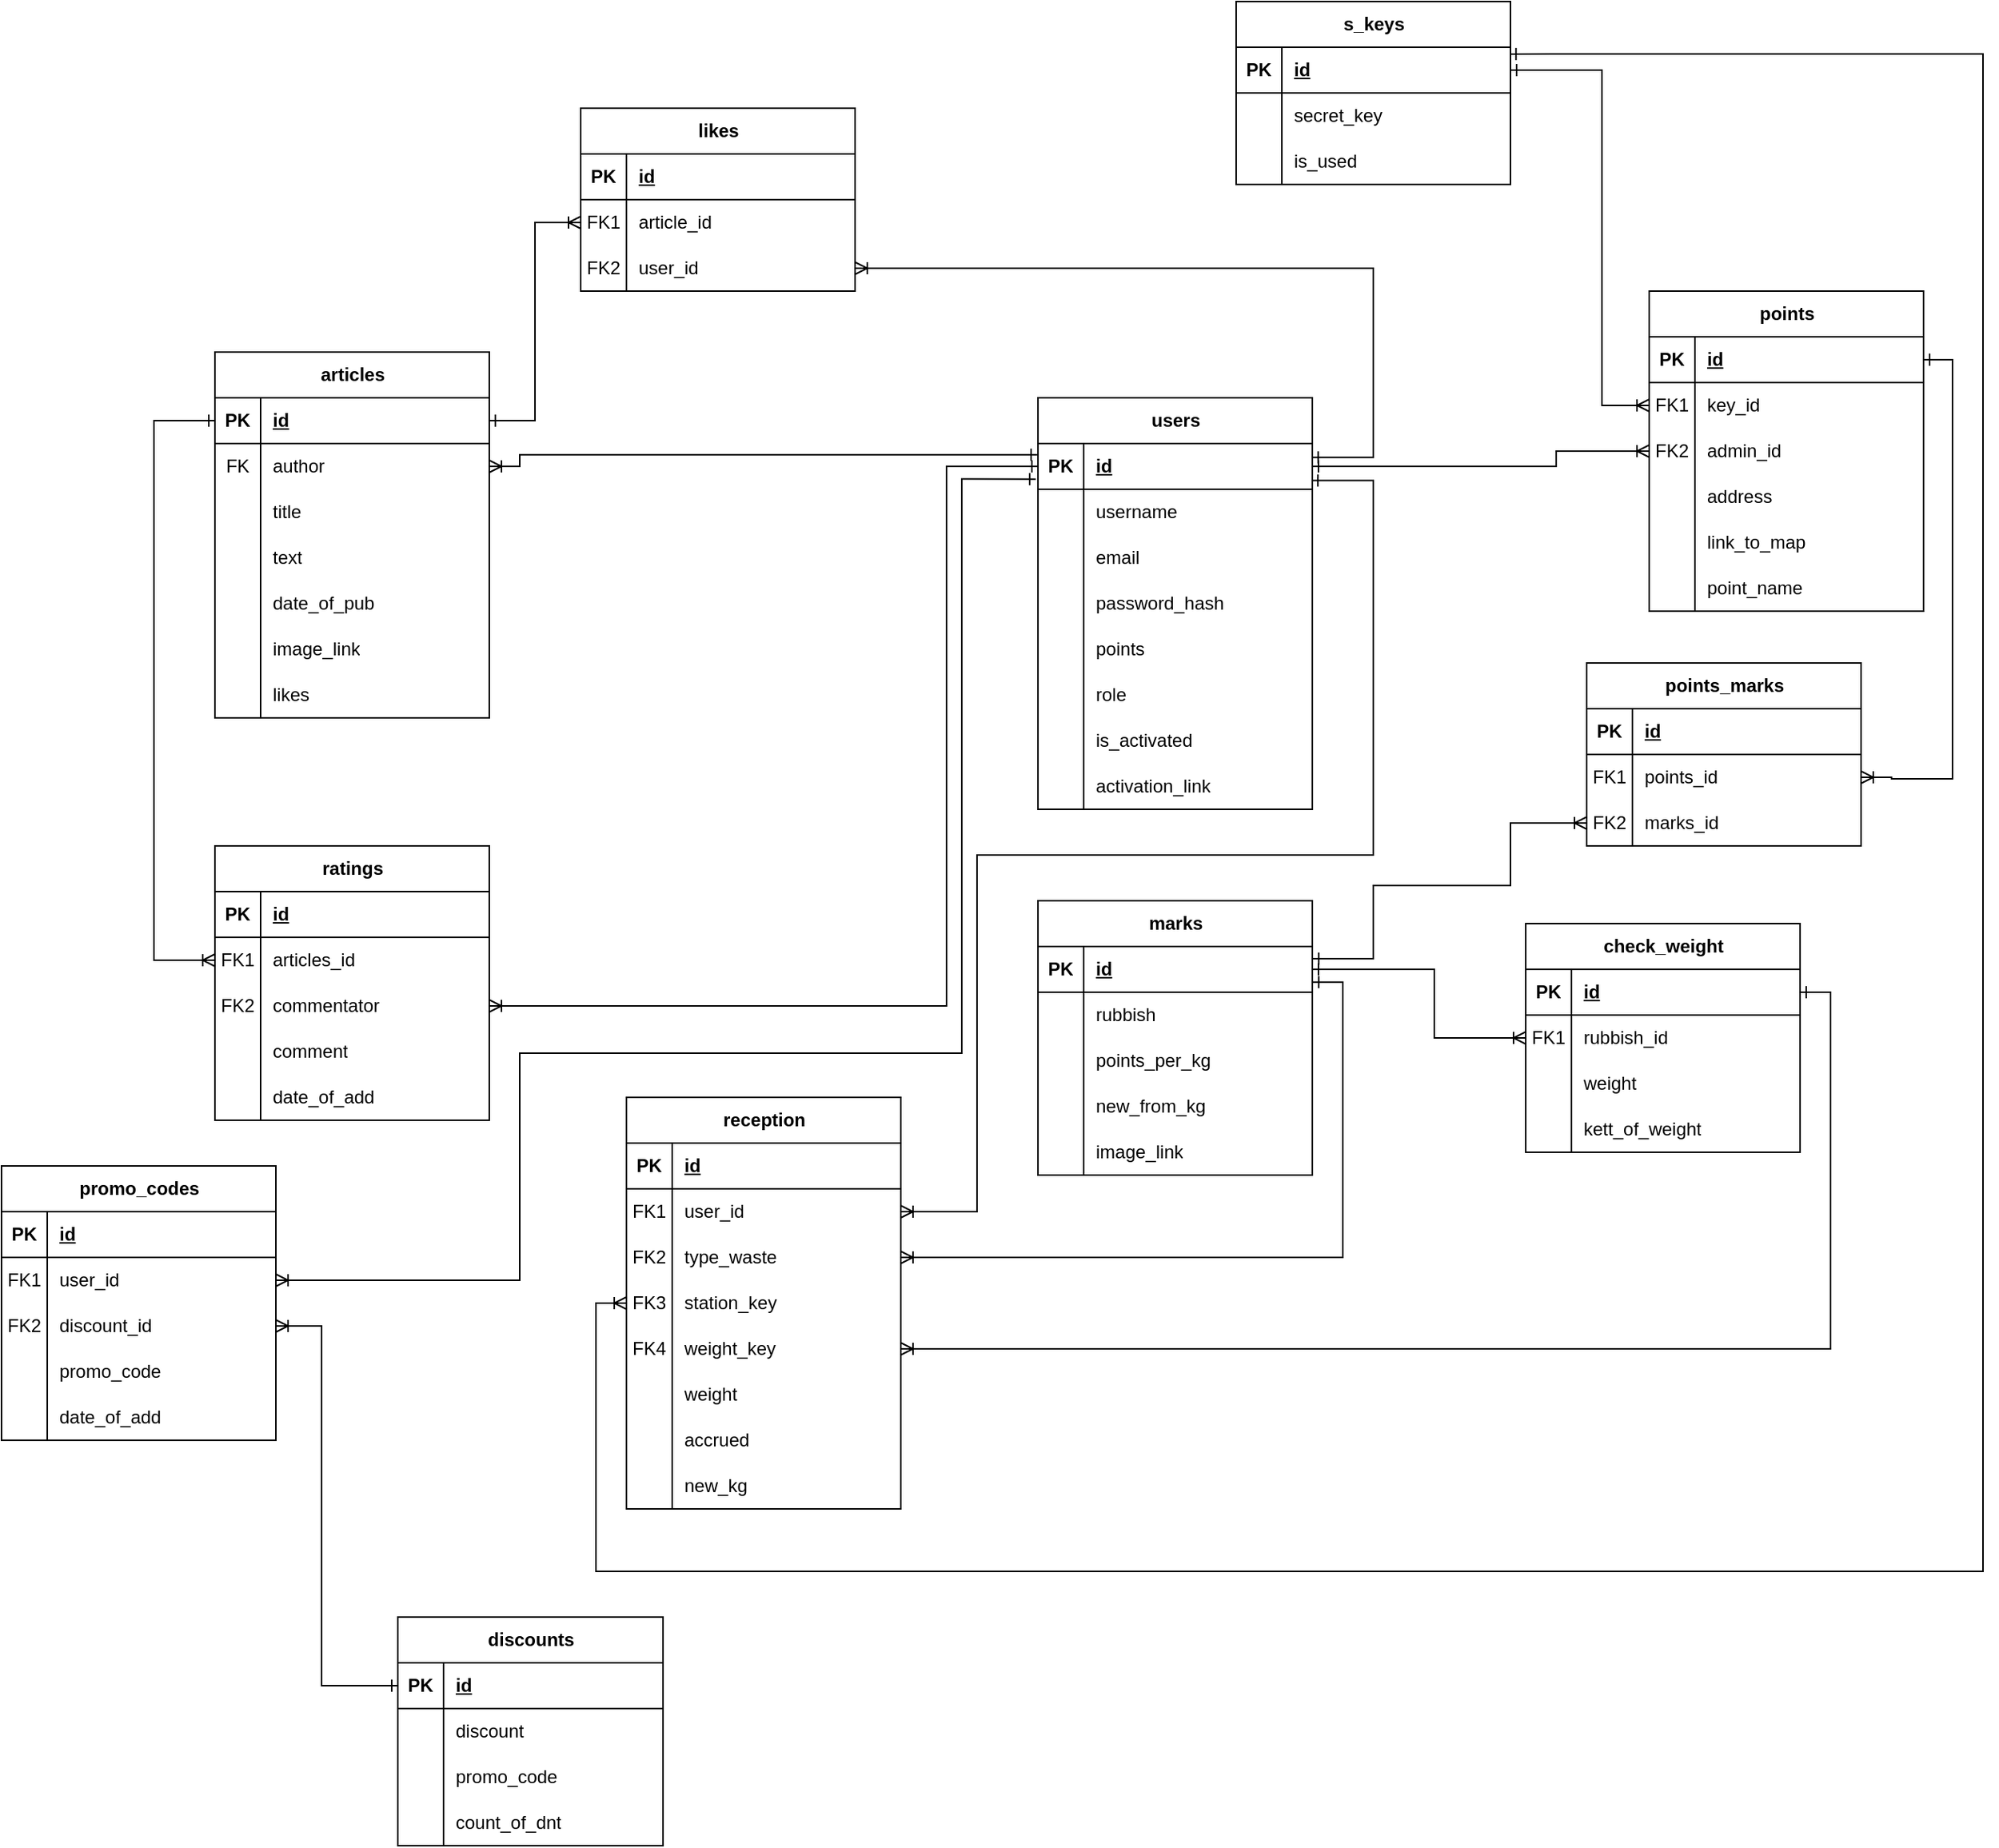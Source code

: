 <mxfile version="24.7.16">
  <diagram name="Страница — 1" id="hj557hNNkFWO4ur8dnzb">
    <mxGraphModel dx="2100" dy="1060" grid="0" gridSize="10" guides="1" tooltips="1" connect="1" arrows="1" fold="1" page="0" pageScale="1" pageWidth="827" pageHeight="1169" math="0" shadow="0">
      <root>
        <mxCell id="0" />
        <mxCell id="1" parent="0" />
        <mxCell id="QYSrGt9jQ3trXQnrU_7k-2" value="s_keys" style="shape=table;startSize=30;container=1;collapsible=1;childLayout=tableLayout;fixedRows=1;rowLines=0;fontStyle=1;align=center;resizeLast=1;html=1;" parent="1" vertex="1">
          <mxGeometry x="880" y="180" width="180" height="120" as="geometry" />
        </mxCell>
        <mxCell id="QYSrGt9jQ3trXQnrU_7k-3" value="" style="shape=tableRow;horizontal=0;startSize=0;swimlaneHead=0;swimlaneBody=0;fillColor=none;collapsible=0;dropTarget=0;points=[[0,0.5],[1,0.5]];portConstraint=eastwest;top=0;left=0;right=0;bottom=1;" parent="QYSrGt9jQ3trXQnrU_7k-2" vertex="1">
          <mxGeometry y="30" width="180" height="30" as="geometry" />
        </mxCell>
        <mxCell id="QYSrGt9jQ3trXQnrU_7k-4" value="PK" style="shape=partialRectangle;connectable=0;fillColor=none;top=0;left=0;bottom=0;right=0;fontStyle=1;overflow=hidden;whiteSpace=wrap;html=1;" parent="QYSrGt9jQ3trXQnrU_7k-3" vertex="1">
          <mxGeometry width="30" height="30" as="geometry">
            <mxRectangle width="30" height="30" as="alternateBounds" />
          </mxGeometry>
        </mxCell>
        <mxCell id="QYSrGt9jQ3trXQnrU_7k-5" value="id" style="shape=partialRectangle;connectable=0;fillColor=none;top=0;left=0;bottom=0;right=0;align=left;spacingLeft=6;fontStyle=5;overflow=hidden;whiteSpace=wrap;html=1;" parent="QYSrGt9jQ3trXQnrU_7k-3" vertex="1">
          <mxGeometry x="30" width="150" height="30" as="geometry">
            <mxRectangle width="150" height="30" as="alternateBounds" />
          </mxGeometry>
        </mxCell>
        <mxCell id="QYSrGt9jQ3trXQnrU_7k-6" value="" style="shape=tableRow;horizontal=0;startSize=0;swimlaneHead=0;swimlaneBody=0;fillColor=none;collapsible=0;dropTarget=0;points=[[0,0.5],[1,0.5]];portConstraint=eastwest;top=0;left=0;right=0;bottom=0;" parent="QYSrGt9jQ3trXQnrU_7k-2" vertex="1">
          <mxGeometry y="60" width="180" height="30" as="geometry" />
        </mxCell>
        <mxCell id="QYSrGt9jQ3trXQnrU_7k-7" value="" style="shape=partialRectangle;connectable=0;fillColor=none;top=0;left=0;bottom=0;right=0;editable=1;overflow=hidden;whiteSpace=wrap;html=1;" parent="QYSrGt9jQ3trXQnrU_7k-6" vertex="1">
          <mxGeometry width="30" height="30" as="geometry">
            <mxRectangle width="30" height="30" as="alternateBounds" />
          </mxGeometry>
        </mxCell>
        <mxCell id="QYSrGt9jQ3trXQnrU_7k-8" value="secret_key" style="shape=partialRectangle;connectable=0;fillColor=none;top=0;left=0;bottom=0;right=0;align=left;spacingLeft=6;overflow=hidden;whiteSpace=wrap;html=1;" parent="QYSrGt9jQ3trXQnrU_7k-6" vertex="1">
          <mxGeometry x="30" width="150" height="30" as="geometry">
            <mxRectangle width="150" height="30" as="alternateBounds" />
          </mxGeometry>
        </mxCell>
        <mxCell id="QYSrGt9jQ3trXQnrU_7k-129" value="" style="shape=tableRow;horizontal=0;startSize=0;swimlaneHead=0;swimlaneBody=0;fillColor=none;collapsible=0;dropTarget=0;points=[[0,0.5],[1,0.5]];portConstraint=eastwest;top=0;left=0;right=0;bottom=0;" parent="QYSrGt9jQ3trXQnrU_7k-2" vertex="1">
          <mxGeometry y="90" width="180" height="30" as="geometry" />
        </mxCell>
        <mxCell id="QYSrGt9jQ3trXQnrU_7k-130" value="" style="shape=partialRectangle;connectable=0;fillColor=none;top=0;left=0;bottom=0;right=0;editable=1;overflow=hidden;whiteSpace=wrap;html=1;" parent="QYSrGt9jQ3trXQnrU_7k-129" vertex="1">
          <mxGeometry width="30" height="30" as="geometry">
            <mxRectangle width="30" height="30" as="alternateBounds" />
          </mxGeometry>
        </mxCell>
        <mxCell id="QYSrGt9jQ3trXQnrU_7k-131" value="is_used" style="shape=partialRectangle;connectable=0;fillColor=none;top=0;left=0;bottom=0;right=0;align=left;spacingLeft=6;overflow=hidden;whiteSpace=wrap;html=1;" parent="QYSrGt9jQ3trXQnrU_7k-129" vertex="1">
          <mxGeometry x="30" width="150" height="30" as="geometry">
            <mxRectangle width="150" height="30" as="alternateBounds" />
          </mxGeometry>
        </mxCell>
        <mxCell id="QYSrGt9jQ3trXQnrU_7k-132" value="points" style="shape=table;startSize=30;container=1;collapsible=1;childLayout=tableLayout;fixedRows=1;rowLines=0;fontStyle=1;align=center;resizeLast=1;html=1;" parent="1" vertex="1">
          <mxGeometry x="1151" y="370" width="180" height="210" as="geometry" />
        </mxCell>
        <mxCell id="QYSrGt9jQ3trXQnrU_7k-133" value="" style="shape=tableRow;horizontal=0;startSize=0;swimlaneHead=0;swimlaneBody=0;fillColor=none;collapsible=0;dropTarget=0;points=[[0,0.5],[1,0.5]];portConstraint=eastwest;top=0;left=0;right=0;bottom=1;" parent="QYSrGt9jQ3trXQnrU_7k-132" vertex="1">
          <mxGeometry y="30" width="180" height="30" as="geometry" />
        </mxCell>
        <mxCell id="QYSrGt9jQ3trXQnrU_7k-134" value="PK" style="shape=partialRectangle;connectable=0;fillColor=none;top=0;left=0;bottom=0;right=0;fontStyle=1;overflow=hidden;whiteSpace=wrap;html=1;" parent="QYSrGt9jQ3trXQnrU_7k-133" vertex="1">
          <mxGeometry width="30" height="30" as="geometry">
            <mxRectangle width="30" height="30" as="alternateBounds" />
          </mxGeometry>
        </mxCell>
        <mxCell id="QYSrGt9jQ3trXQnrU_7k-135" value="id" style="shape=partialRectangle;connectable=0;fillColor=none;top=0;left=0;bottom=0;right=0;align=left;spacingLeft=6;fontStyle=5;overflow=hidden;whiteSpace=wrap;html=1;" parent="QYSrGt9jQ3trXQnrU_7k-133" vertex="1">
          <mxGeometry x="30" width="150" height="30" as="geometry">
            <mxRectangle width="150" height="30" as="alternateBounds" />
          </mxGeometry>
        </mxCell>
        <mxCell id="QYSrGt9jQ3trXQnrU_7k-136" value="" style="shape=tableRow;horizontal=0;startSize=0;swimlaneHead=0;swimlaneBody=0;fillColor=none;collapsible=0;dropTarget=0;points=[[0,0.5],[1,0.5]];portConstraint=eastwest;top=0;left=0;right=0;bottom=0;" parent="QYSrGt9jQ3trXQnrU_7k-132" vertex="1">
          <mxGeometry y="60" width="180" height="30" as="geometry" />
        </mxCell>
        <mxCell id="QYSrGt9jQ3trXQnrU_7k-137" value="FK1" style="shape=partialRectangle;connectable=0;fillColor=none;top=0;left=0;bottom=0;right=0;editable=1;overflow=hidden;whiteSpace=wrap;html=1;" parent="QYSrGt9jQ3trXQnrU_7k-136" vertex="1">
          <mxGeometry width="30" height="30" as="geometry">
            <mxRectangle width="30" height="30" as="alternateBounds" />
          </mxGeometry>
        </mxCell>
        <mxCell id="QYSrGt9jQ3trXQnrU_7k-138" value="key_id" style="shape=partialRectangle;connectable=0;fillColor=none;top=0;left=0;bottom=0;right=0;align=left;spacingLeft=6;overflow=hidden;whiteSpace=wrap;html=1;" parent="QYSrGt9jQ3trXQnrU_7k-136" vertex="1">
          <mxGeometry x="30" width="150" height="30" as="geometry">
            <mxRectangle width="150" height="30" as="alternateBounds" />
          </mxGeometry>
        </mxCell>
        <mxCell id="QYSrGt9jQ3trXQnrU_7k-149" value="" style="shape=tableRow;horizontal=0;startSize=0;swimlaneHead=0;swimlaneBody=0;fillColor=none;collapsible=0;dropTarget=0;points=[[0,0.5],[1,0.5]];portConstraint=eastwest;top=0;left=0;right=0;bottom=0;" parent="QYSrGt9jQ3trXQnrU_7k-132" vertex="1">
          <mxGeometry y="90" width="180" height="30" as="geometry" />
        </mxCell>
        <mxCell id="QYSrGt9jQ3trXQnrU_7k-150" value="FK2" style="shape=partialRectangle;connectable=0;fillColor=none;top=0;left=0;bottom=0;right=0;editable=1;overflow=hidden;whiteSpace=wrap;html=1;" parent="QYSrGt9jQ3trXQnrU_7k-149" vertex="1">
          <mxGeometry width="30" height="30" as="geometry">
            <mxRectangle width="30" height="30" as="alternateBounds" />
          </mxGeometry>
        </mxCell>
        <mxCell id="QYSrGt9jQ3trXQnrU_7k-151" value="admin_id" style="shape=partialRectangle;connectable=0;fillColor=none;top=0;left=0;bottom=0;right=0;align=left;spacingLeft=6;overflow=hidden;whiteSpace=wrap;html=1;" parent="QYSrGt9jQ3trXQnrU_7k-149" vertex="1">
          <mxGeometry x="30" width="150" height="30" as="geometry">
            <mxRectangle width="150" height="30" as="alternateBounds" />
          </mxGeometry>
        </mxCell>
        <mxCell id="QYSrGt9jQ3trXQnrU_7k-146" value="" style="shape=tableRow;horizontal=0;startSize=0;swimlaneHead=0;swimlaneBody=0;fillColor=none;collapsible=0;dropTarget=0;points=[[0,0.5],[1,0.5]];portConstraint=eastwest;top=0;left=0;right=0;bottom=0;" parent="QYSrGt9jQ3trXQnrU_7k-132" vertex="1">
          <mxGeometry y="120" width="180" height="30" as="geometry" />
        </mxCell>
        <mxCell id="QYSrGt9jQ3trXQnrU_7k-147" value="" style="shape=partialRectangle;connectable=0;fillColor=none;top=0;left=0;bottom=0;right=0;editable=1;overflow=hidden;whiteSpace=wrap;html=1;" parent="QYSrGt9jQ3trXQnrU_7k-146" vertex="1">
          <mxGeometry width="30" height="30" as="geometry">
            <mxRectangle width="30" height="30" as="alternateBounds" />
          </mxGeometry>
        </mxCell>
        <mxCell id="QYSrGt9jQ3trXQnrU_7k-148" value="address" style="shape=partialRectangle;connectable=0;fillColor=none;top=0;left=0;bottom=0;right=0;align=left;spacingLeft=6;overflow=hidden;whiteSpace=wrap;html=1;" parent="QYSrGt9jQ3trXQnrU_7k-146" vertex="1">
          <mxGeometry x="30" width="150" height="30" as="geometry">
            <mxRectangle width="150" height="30" as="alternateBounds" />
          </mxGeometry>
        </mxCell>
        <mxCell id="QYSrGt9jQ3trXQnrU_7k-142" value="" style="shape=tableRow;horizontal=0;startSize=0;swimlaneHead=0;swimlaneBody=0;fillColor=none;collapsible=0;dropTarget=0;points=[[0,0.5],[1,0.5]];portConstraint=eastwest;top=0;left=0;right=0;bottom=0;" parent="QYSrGt9jQ3trXQnrU_7k-132" vertex="1">
          <mxGeometry y="150" width="180" height="30" as="geometry" />
        </mxCell>
        <mxCell id="QYSrGt9jQ3trXQnrU_7k-143" value="" style="shape=partialRectangle;connectable=0;fillColor=none;top=0;left=0;bottom=0;right=0;editable=1;overflow=hidden;whiteSpace=wrap;html=1;" parent="QYSrGt9jQ3trXQnrU_7k-142" vertex="1">
          <mxGeometry width="30" height="30" as="geometry">
            <mxRectangle width="30" height="30" as="alternateBounds" />
          </mxGeometry>
        </mxCell>
        <mxCell id="QYSrGt9jQ3trXQnrU_7k-144" value="link_to_map" style="shape=partialRectangle;connectable=0;fillColor=none;top=0;left=0;bottom=0;right=0;align=left;spacingLeft=6;overflow=hidden;whiteSpace=wrap;html=1;" parent="QYSrGt9jQ3trXQnrU_7k-142" vertex="1">
          <mxGeometry x="30" width="150" height="30" as="geometry">
            <mxRectangle width="150" height="30" as="alternateBounds" />
          </mxGeometry>
        </mxCell>
        <mxCell id="QYSrGt9jQ3trXQnrU_7k-139" value="" style="shape=tableRow;horizontal=0;startSize=0;swimlaneHead=0;swimlaneBody=0;fillColor=none;collapsible=0;dropTarget=0;points=[[0,0.5],[1,0.5]];portConstraint=eastwest;top=0;left=0;right=0;bottom=0;" parent="QYSrGt9jQ3trXQnrU_7k-132" vertex="1">
          <mxGeometry y="180" width="180" height="30" as="geometry" />
        </mxCell>
        <mxCell id="QYSrGt9jQ3trXQnrU_7k-140" value="" style="shape=partialRectangle;connectable=0;fillColor=none;top=0;left=0;bottom=0;right=0;editable=1;overflow=hidden;whiteSpace=wrap;html=1;" parent="QYSrGt9jQ3trXQnrU_7k-139" vertex="1">
          <mxGeometry width="30" height="30" as="geometry">
            <mxRectangle width="30" height="30" as="alternateBounds" />
          </mxGeometry>
        </mxCell>
        <mxCell id="QYSrGt9jQ3trXQnrU_7k-141" value="point_name" style="shape=partialRectangle;connectable=0;fillColor=none;top=0;left=0;bottom=0;right=0;align=left;spacingLeft=6;overflow=hidden;whiteSpace=wrap;html=1;" parent="QYSrGt9jQ3trXQnrU_7k-139" vertex="1">
          <mxGeometry x="30" width="150" height="30" as="geometry">
            <mxRectangle width="150" height="30" as="alternateBounds" />
          </mxGeometry>
        </mxCell>
        <mxCell id="QYSrGt9jQ3trXQnrU_7k-152" value="marks" style="shape=table;startSize=30;container=1;collapsible=1;childLayout=tableLayout;fixedRows=1;rowLines=0;fontStyle=1;align=center;resizeLast=1;html=1;" parent="1" vertex="1">
          <mxGeometry x="750" y="770" width="180" height="180" as="geometry" />
        </mxCell>
        <mxCell id="QYSrGt9jQ3trXQnrU_7k-153" value="" style="shape=tableRow;horizontal=0;startSize=0;swimlaneHead=0;swimlaneBody=0;fillColor=none;collapsible=0;dropTarget=0;points=[[0,0.5],[1,0.5]];portConstraint=eastwest;top=0;left=0;right=0;bottom=1;" parent="QYSrGt9jQ3trXQnrU_7k-152" vertex="1">
          <mxGeometry y="30" width="180" height="30" as="geometry" />
        </mxCell>
        <mxCell id="QYSrGt9jQ3trXQnrU_7k-154" value="PK" style="shape=partialRectangle;connectable=0;fillColor=none;top=0;left=0;bottom=0;right=0;fontStyle=1;overflow=hidden;whiteSpace=wrap;html=1;" parent="QYSrGt9jQ3trXQnrU_7k-153" vertex="1">
          <mxGeometry width="30" height="30" as="geometry">
            <mxRectangle width="30" height="30" as="alternateBounds" />
          </mxGeometry>
        </mxCell>
        <mxCell id="QYSrGt9jQ3trXQnrU_7k-155" value="id" style="shape=partialRectangle;connectable=0;fillColor=none;top=0;left=0;bottom=0;right=0;align=left;spacingLeft=6;fontStyle=5;overflow=hidden;whiteSpace=wrap;html=1;" parent="QYSrGt9jQ3trXQnrU_7k-153" vertex="1">
          <mxGeometry x="30" width="150" height="30" as="geometry">
            <mxRectangle width="150" height="30" as="alternateBounds" />
          </mxGeometry>
        </mxCell>
        <mxCell id="QYSrGt9jQ3trXQnrU_7k-156" value="" style="shape=tableRow;horizontal=0;startSize=0;swimlaneHead=0;swimlaneBody=0;fillColor=none;collapsible=0;dropTarget=0;points=[[0,0.5],[1,0.5]];portConstraint=eastwest;top=0;left=0;right=0;bottom=0;" parent="QYSrGt9jQ3trXQnrU_7k-152" vertex="1">
          <mxGeometry y="60" width="180" height="30" as="geometry" />
        </mxCell>
        <mxCell id="QYSrGt9jQ3trXQnrU_7k-157" value="" style="shape=partialRectangle;connectable=0;fillColor=none;top=0;left=0;bottom=0;right=0;editable=1;overflow=hidden;whiteSpace=wrap;html=1;" parent="QYSrGt9jQ3trXQnrU_7k-156" vertex="1">
          <mxGeometry width="30" height="30" as="geometry">
            <mxRectangle width="30" height="30" as="alternateBounds" />
          </mxGeometry>
        </mxCell>
        <mxCell id="QYSrGt9jQ3trXQnrU_7k-158" value="rubbish" style="shape=partialRectangle;connectable=0;fillColor=none;top=0;left=0;bottom=0;right=0;align=left;spacingLeft=6;overflow=hidden;whiteSpace=wrap;html=1;" parent="QYSrGt9jQ3trXQnrU_7k-156" vertex="1">
          <mxGeometry x="30" width="150" height="30" as="geometry">
            <mxRectangle width="150" height="30" as="alternateBounds" />
          </mxGeometry>
        </mxCell>
        <mxCell id="QYSrGt9jQ3trXQnrU_7k-159" value="" style="shape=tableRow;horizontal=0;startSize=0;swimlaneHead=0;swimlaneBody=0;fillColor=none;collapsible=0;dropTarget=0;points=[[0,0.5],[1,0.5]];portConstraint=eastwest;top=0;left=0;right=0;bottom=0;" parent="QYSrGt9jQ3trXQnrU_7k-152" vertex="1">
          <mxGeometry y="90" width="180" height="30" as="geometry" />
        </mxCell>
        <mxCell id="QYSrGt9jQ3trXQnrU_7k-160" value="" style="shape=partialRectangle;connectable=0;fillColor=none;top=0;left=0;bottom=0;right=0;editable=1;overflow=hidden;whiteSpace=wrap;html=1;" parent="QYSrGt9jQ3trXQnrU_7k-159" vertex="1">
          <mxGeometry width="30" height="30" as="geometry">
            <mxRectangle width="30" height="30" as="alternateBounds" />
          </mxGeometry>
        </mxCell>
        <mxCell id="QYSrGt9jQ3trXQnrU_7k-161" value="points_per_kg" style="shape=partialRectangle;connectable=0;fillColor=none;top=0;left=0;bottom=0;right=0;align=left;spacingLeft=6;overflow=hidden;whiteSpace=wrap;html=1;" parent="QYSrGt9jQ3trXQnrU_7k-159" vertex="1">
          <mxGeometry x="30" width="150" height="30" as="geometry">
            <mxRectangle width="150" height="30" as="alternateBounds" />
          </mxGeometry>
        </mxCell>
        <mxCell id="QYSrGt9jQ3trXQnrU_7k-162" value="" style="shape=tableRow;horizontal=0;startSize=0;swimlaneHead=0;swimlaneBody=0;fillColor=none;collapsible=0;dropTarget=0;points=[[0,0.5],[1,0.5]];portConstraint=eastwest;top=0;left=0;right=0;bottom=0;" parent="QYSrGt9jQ3trXQnrU_7k-152" vertex="1">
          <mxGeometry y="120" width="180" height="30" as="geometry" />
        </mxCell>
        <mxCell id="QYSrGt9jQ3trXQnrU_7k-163" value="" style="shape=partialRectangle;connectable=0;fillColor=none;top=0;left=0;bottom=0;right=0;editable=1;overflow=hidden;whiteSpace=wrap;html=1;" parent="QYSrGt9jQ3trXQnrU_7k-162" vertex="1">
          <mxGeometry width="30" height="30" as="geometry">
            <mxRectangle width="30" height="30" as="alternateBounds" />
          </mxGeometry>
        </mxCell>
        <mxCell id="QYSrGt9jQ3trXQnrU_7k-164" value="new_from_kg" style="shape=partialRectangle;connectable=0;fillColor=none;top=0;left=0;bottom=0;right=0;align=left;spacingLeft=6;overflow=hidden;whiteSpace=wrap;html=1;" parent="QYSrGt9jQ3trXQnrU_7k-162" vertex="1">
          <mxGeometry x="30" width="150" height="30" as="geometry">
            <mxRectangle width="150" height="30" as="alternateBounds" />
          </mxGeometry>
        </mxCell>
        <mxCell id="QYSrGt9jQ3trXQnrU_7k-165" value="" style="shape=tableRow;horizontal=0;startSize=0;swimlaneHead=0;swimlaneBody=0;fillColor=none;collapsible=0;dropTarget=0;points=[[0,0.5],[1,0.5]];portConstraint=eastwest;top=0;left=0;right=0;bottom=0;" parent="QYSrGt9jQ3trXQnrU_7k-152" vertex="1">
          <mxGeometry y="150" width="180" height="30" as="geometry" />
        </mxCell>
        <mxCell id="QYSrGt9jQ3trXQnrU_7k-166" value="" style="shape=partialRectangle;connectable=0;fillColor=none;top=0;left=0;bottom=0;right=0;editable=1;overflow=hidden;whiteSpace=wrap;html=1;" parent="QYSrGt9jQ3trXQnrU_7k-165" vertex="1">
          <mxGeometry width="30" height="30" as="geometry">
            <mxRectangle width="30" height="30" as="alternateBounds" />
          </mxGeometry>
        </mxCell>
        <mxCell id="QYSrGt9jQ3trXQnrU_7k-167" value="image_link" style="shape=partialRectangle;connectable=0;fillColor=none;top=0;left=0;bottom=0;right=0;align=left;spacingLeft=6;overflow=hidden;whiteSpace=wrap;html=1;" parent="QYSrGt9jQ3trXQnrU_7k-165" vertex="1">
          <mxGeometry x="30" width="150" height="30" as="geometry">
            <mxRectangle width="150" height="30" as="alternateBounds" />
          </mxGeometry>
        </mxCell>
        <mxCell id="QYSrGt9jQ3trXQnrU_7k-168" value="likes" style="shape=table;startSize=30;container=1;collapsible=1;childLayout=tableLayout;fixedRows=1;rowLines=0;fontStyle=1;align=center;resizeLast=1;html=1;" parent="1" vertex="1">
          <mxGeometry x="450" y="250" width="180" height="120" as="geometry" />
        </mxCell>
        <mxCell id="QYSrGt9jQ3trXQnrU_7k-169" value="" style="shape=tableRow;horizontal=0;startSize=0;swimlaneHead=0;swimlaneBody=0;fillColor=none;collapsible=0;dropTarget=0;points=[[0,0.5],[1,0.5]];portConstraint=eastwest;top=0;left=0;right=0;bottom=1;" parent="QYSrGt9jQ3trXQnrU_7k-168" vertex="1">
          <mxGeometry y="30" width="180" height="30" as="geometry" />
        </mxCell>
        <mxCell id="QYSrGt9jQ3trXQnrU_7k-170" value="PK" style="shape=partialRectangle;connectable=0;fillColor=none;top=0;left=0;bottom=0;right=0;fontStyle=1;overflow=hidden;whiteSpace=wrap;html=1;" parent="QYSrGt9jQ3trXQnrU_7k-169" vertex="1">
          <mxGeometry width="30" height="30" as="geometry">
            <mxRectangle width="30" height="30" as="alternateBounds" />
          </mxGeometry>
        </mxCell>
        <mxCell id="QYSrGt9jQ3trXQnrU_7k-171" value="id" style="shape=partialRectangle;connectable=0;fillColor=none;top=0;left=0;bottom=0;right=0;align=left;spacingLeft=6;fontStyle=5;overflow=hidden;whiteSpace=wrap;html=1;" parent="QYSrGt9jQ3trXQnrU_7k-169" vertex="1">
          <mxGeometry x="30" width="150" height="30" as="geometry">
            <mxRectangle width="150" height="30" as="alternateBounds" />
          </mxGeometry>
        </mxCell>
        <mxCell id="QYSrGt9jQ3trXQnrU_7k-172" value="" style="shape=tableRow;horizontal=0;startSize=0;swimlaneHead=0;swimlaneBody=0;fillColor=none;collapsible=0;dropTarget=0;points=[[0,0.5],[1,0.5]];portConstraint=eastwest;top=0;left=0;right=0;bottom=0;" parent="QYSrGt9jQ3trXQnrU_7k-168" vertex="1">
          <mxGeometry y="60" width="180" height="30" as="geometry" />
        </mxCell>
        <mxCell id="QYSrGt9jQ3trXQnrU_7k-173" value="FK1" style="shape=partialRectangle;connectable=0;fillColor=none;top=0;left=0;bottom=0;right=0;editable=1;overflow=hidden;whiteSpace=wrap;html=1;" parent="QYSrGt9jQ3trXQnrU_7k-172" vertex="1">
          <mxGeometry width="30" height="30" as="geometry">
            <mxRectangle width="30" height="30" as="alternateBounds" />
          </mxGeometry>
        </mxCell>
        <mxCell id="QYSrGt9jQ3trXQnrU_7k-174" value="article_id" style="shape=partialRectangle;connectable=0;fillColor=none;top=0;left=0;bottom=0;right=0;align=left;spacingLeft=6;overflow=hidden;whiteSpace=wrap;html=1;" parent="QYSrGt9jQ3trXQnrU_7k-172" vertex="1">
          <mxGeometry x="30" width="150" height="30" as="geometry">
            <mxRectangle width="150" height="30" as="alternateBounds" />
          </mxGeometry>
        </mxCell>
        <mxCell id="QYSrGt9jQ3trXQnrU_7k-175" value="" style="shape=tableRow;horizontal=0;startSize=0;swimlaneHead=0;swimlaneBody=0;fillColor=none;collapsible=0;dropTarget=0;points=[[0,0.5],[1,0.5]];portConstraint=eastwest;top=0;left=0;right=0;bottom=0;" parent="QYSrGt9jQ3trXQnrU_7k-168" vertex="1">
          <mxGeometry y="90" width="180" height="30" as="geometry" />
        </mxCell>
        <mxCell id="QYSrGt9jQ3trXQnrU_7k-176" value="FK2" style="shape=partialRectangle;connectable=0;fillColor=none;top=0;left=0;bottom=0;right=0;editable=1;overflow=hidden;whiteSpace=wrap;html=1;" parent="QYSrGt9jQ3trXQnrU_7k-175" vertex="1">
          <mxGeometry width="30" height="30" as="geometry">
            <mxRectangle width="30" height="30" as="alternateBounds" />
          </mxGeometry>
        </mxCell>
        <mxCell id="QYSrGt9jQ3trXQnrU_7k-177" value="user_id" style="shape=partialRectangle;connectable=0;fillColor=none;top=0;left=0;bottom=0;right=0;align=left;spacingLeft=6;overflow=hidden;whiteSpace=wrap;html=1;" parent="QYSrGt9jQ3trXQnrU_7k-175" vertex="1">
          <mxGeometry x="30" width="150" height="30" as="geometry">
            <mxRectangle width="150" height="30" as="alternateBounds" />
          </mxGeometry>
        </mxCell>
        <mxCell id="QYSrGt9jQ3trXQnrU_7k-178" value="users" style="shape=table;startSize=30;container=1;collapsible=1;childLayout=tableLayout;fixedRows=1;rowLines=0;fontStyle=1;align=center;resizeLast=1;html=1;" parent="1" vertex="1">
          <mxGeometry x="750" y="440" width="180" height="270" as="geometry" />
        </mxCell>
        <mxCell id="QYSrGt9jQ3trXQnrU_7k-179" value="" style="shape=tableRow;horizontal=0;startSize=0;swimlaneHead=0;swimlaneBody=0;fillColor=none;collapsible=0;dropTarget=0;points=[[0,0.5],[1,0.5]];portConstraint=eastwest;top=0;left=0;right=0;bottom=1;" parent="QYSrGt9jQ3trXQnrU_7k-178" vertex="1">
          <mxGeometry y="30" width="180" height="30" as="geometry" />
        </mxCell>
        <mxCell id="QYSrGt9jQ3trXQnrU_7k-180" value="PK" style="shape=partialRectangle;connectable=0;fillColor=none;top=0;left=0;bottom=0;right=0;fontStyle=1;overflow=hidden;whiteSpace=wrap;html=1;" parent="QYSrGt9jQ3trXQnrU_7k-179" vertex="1">
          <mxGeometry width="30" height="30" as="geometry">
            <mxRectangle width="30" height="30" as="alternateBounds" />
          </mxGeometry>
        </mxCell>
        <mxCell id="QYSrGt9jQ3trXQnrU_7k-181" value="id" style="shape=partialRectangle;connectable=0;fillColor=none;top=0;left=0;bottom=0;right=0;align=left;spacingLeft=6;fontStyle=5;overflow=hidden;whiteSpace=wrap;html=1;" parent="QYSrGt9jQ3trXQnrU_7k-179" vertex="1">
          <mxGeometry x="30" width="150" height="30" as="geometry">
            <mxRectangle width="150" height="30" as="alternateBounds" />
          </mxGeometry>
        </mxCell>
        <mxCell id="QYSrGt9jQ3trXQnrU_7k-182" value="" style="shape=tableRow;horizontal=0;startSize=0;swimlaneHead=0;swimlaneBody=0;fillColor=none;collapsible=0;dropTarget=0;points=[[0,0.5],[1,0.5]];portConstraint=eastwest;top=0;left=0;right=0;bottom=0;" parent="QYSrGt9jQ3trXQnrU_7k-178" vertex="1">
          <mxGeometry y="60" width="180" height="30" as="geometry" />
        </mxCell>
        <mxCell id="QYSrGt9jQ3trXQnrU_7k-183" value="" style="shape=partialRectangle;connectable=0;fillColor=none;top=0;left=0;bottom=0;right=0;editable=1;overflow=hidden;whiteSpace=wrap;html=1;" parent="QYSrGt9jQ3trXQnrU_7k-182" vertex="1">
          <mxGeometry width="30" height="30" as="geometry">
            <mxRectangle width="30" height="30" as="alternateBounds" />
          </mxGeometry>
        </mxCell>
        <mxCell id="QYSrGt9jQ3trXQnrU_7k-184" value="username" style="shape=partialRectangle;connectable=0;fillColor=none;top=0;left=0;bottom=0;right=0;align=left;spacingLeft=6;overflow=hidden;whiteSpace=wrap;html=1;" parent="QYSrGt9jQ3trXQnrU_7k-182" vertex="1">
          <mxGeometry x="30" width="150" height="30" as="geometry">
            <mxRectangle width="150" height="30" as="alternateBounds" />
          </mxGeometry>
        </mxCell>
        <mxCell id="QYSrGt9jQ3trXQnrU_7k-185" value="" style="shape=tableRow;horizontal=0;startSize=0;swimlaneHead=0;swimlaneBody=0;fillColor=none;collapsible=0;dropTarget=0;points=[[0,0.5],[1,0.5]];portConstraint=eastwest;top=0;left=0;right=0;bottom=0;" parent="QYSrGt9jQ3trXQnrU_7k-178" vertex="1">
          <mxGeometry y="90" width="180" height="30" as="geometry" />
        </mxCell>
        <mxCell id="QYSrGt9jQ3trXQnrU_7k-186" value="" style="shape=partialRectangle;connectable=0;fillColor=none;top=0;left=0;bottom=0;right=0;editable=1;overflow=hidden;whiteSpace=wrap;html=1;" parent="QYSrGt9jQ3trXQnrU_7k-185" vertex="1">
          <mxGeometry width="30" height="30" as="geometry">
            <mxRectangle width="30" height="30" as="alternateBounds" />
          </mxGeometry>
        </mxCell>
        <mxCell id="QYSrGt9jQ3trXQnrU_7k-187" value="email" style="shape=partialRectangle;connectable=0;fillColor=none;top=0;left=0;bottom=0;right=0;align=left;spacingLeft=6;overflow=hidden;whiteSpace=wrap;html=1;" parent="QYSrGt9jQ3trXQnrU_7k-185" vertex="1">
          <mxGeometry x="30" width="150" height="30" as="geometry">
            <mxRectangle width="150" height="30" as="alternateBounds" />
          </mxGeometry>
        </mxCell>
        <mxCell id="QYSrGt9jQ3trXQnrU_7k-188" value="" style="shape=tableRow;horizontal=0;startSize=0;swimlaneHead=0;swimlaneBody=0;fillColor=none;collapsible=0;dropTarget=0;points=[[0,0.5],[1,0.5]];portConstraint=eastwest;top=0;left=0;right=0;bottom=0;" parent="QYSrGt9jQ3trXQnrU_7k-178" vertex="1">
          <mxGeometry y="120" width="180" height="30" as="geometry" />
        </mxCell>
        <mxCell id="QYSrGt9jQ3trXQnrU_7k-189" value="" style="shape=partialRectangle;connectable=0;fillColor=none;top=0;left=0;bottom=0;right=0;editable=1;overflow=hidden;whiteSpace=wrap;html=1;" parent="QYSrGt9jQ3trXQnrU_7k-188" vertex="1">
          <mxGeometry width="30" height="30" as="geometry">
            <mxRectangle width="30" height="30" as="alternateBounds" />
          </mxGeometry>
        </mxCell>
        <mxCell id="QYSrGt9jQ3trXQnrU_7k-190" value="password_hash" style="shape=partialRectangle;connectable=0;fillColor=none;top=0;left=0;bottom=0;right=0;align=left;spacingLeft=6;overflow=hidden;whiteSpace=wrap;html=1;" parent="QYSrGt9jQ3trXQnrU_7k-188" vertex="1">
          <mxGeometry x="30" width="150" height="30" as="geometry">
            <mxRectangle width="150" height="30" as="alternateBounds" />
          </mxGeometry>
        </mxCell>
        <mxCell id="QYSrGt9jQ3trXQnrU_7k-191" value="" style="shape=tableRow;horizontal=0;startSize=0;swimlaneHead=0;swimlaneBody=0;fillColor=none;collapsible=0;dropTarget=0;points=[[0,0.5],[1,0.5]];portConstraint=eastwest;top=0;left=0;right=0;bottom=0;" parent="QYSrGt9jQ3trXQnrU_7k-178" vertex="1">
          <mxGeometry y="150" width="180" height="30" as="geometry" />
        </mxCell>
        <mxCell id="QYSrGt9jQ3trXQnrU_7k-192" value="" style="shape=partialRectangle;connectable=0;fillColor=none;top=0;left=0;bottom=0;right=0;editable=1;overflow=hidden;whiteSpace=wrap;html=1;" parent="QYSrGt9jQ3trXQnrU_7k-191" vertex="1">
          <mxGeometry width="30" height="30" as="geometry">
            <mxRectangle width="30" height="30" as="alternateBounds" />
          </mxGeometry>
        </mxCell>
        <mxCell id="QYSrGt9jQ3trXQnrU_7k-193" value="points" style="shape=partialRectangle;connectable=0;fillColor=none;top=0;left=0;bottom=0;right=0;align=left;spacingLeft=6;overflow=hidden;whiteSpace=wrap;html=1;" parent="QYSrGt9jQ3trXQnrU_7k-191" vertex="1">
          <mxGeometry x="30" width="150" height="30" as="geometry">
            <mxRectangle width="150" height="30" as="alternateBounds" />
          </mxGeometry>
        </mxCell>
        <mxCell id="QYSrGt9jQ3trXQnrU_7k-194" value="" style="shape=tableRow;horizontal=0;startSize=0;swimlaneHead=0;swimlaneBody=0;fillColor=none;collapsible=0;dropTarget=0;points=[[0,0.5],[1,0.5]];portConstraint=eastwest;top=0;left=0;right=0;bottom=0;" parent="QYSrGt9jQ3trXQnrU_7k-178" vertex="1">
          <mxGeometry y="180" width="180" height="30" as="geometry" />
        </mxCell>
        <mxCell id="QYSrGt9jQ3trXQnrU_7k-195" value="" style="shape=partialRectangle;connectable=0;fillColor=none;top=0;left=0;bottom=0;right=0;editable=1;overflow=hidden;whiteSpace=wrap;html=1;" parent="QYSrGt9jQ3trXQnrU_7k-194" vertex="1">
          <mxGeometry width="30" height="30" as="geometry">
            <mxRectangle width="30" height="30" as="alternateBounds" />
          </mxGeometry>
        </mxCell>
        <mxCell id="QYSrGt9jQ3trXQnrU_7k-196" value="role" style="shape=partialRectangle;connectable=0;fillColor=none;top=0;left=0;bottom=0;right=0;align=left;spacingLeft=6;overflow=hidden;whiteSpace=wrap;html=1;" parent="QYSrGt9jQ3trXQnrU_7k-194" vertex="1">
          <mxGeometry x="30" width="150" height="30" as="geometry">
            <mxRectangle width="150" height="30" as="alternateBounds" />
          </mxGeometry>
        </mxCell>
        <mxCell id="QYSrGt9jQ3trXQnrU_7k-197" value="" style="shape=tableRow;horizontal=0;startSize=0;swimlaneHead=0;swimlaneBody=0;fillColor=none;collapsible=0;dropTarget=0;points=[[0,0.5],[1,0.5]];portConstraint=eastwest;top=0;left=0;right=0;bottom=0;" parent="QYSrGt9jQ3trXQnrU_7k-178" vertex="1">
          <mxGeometry y="210" width="180" height="30" as="geometry" />
        </mxCell>
        <mxCell id="QYSrGt9jQ3trXQnrU_7k-198" value="" style="shape=partialRectangle;connectable=0;fillColor=none;top=0;left=0;bottom=0;right=0;editable=1;overflow=hidden;whiteSpace=wrap;html=1;" parent="QYSrGt9jQ3trXQnrU_7k-197" vertex="1">
          <mxGeometry width="30" height="30" as="geometry">
            <mxRectangle width="30" height="30" as="alternateBounds" />
          </mxGeometry>
        </mxCell>
        <mxCell id="QYSrGt9jQ3trXQnrU_7k-199" value="is_activated" style="shape=partialRectangle;connectable=0;fillColor=none;top=0;left=0;bottom=0;right=0;align=left;spacingLeft=6;overflow=hidden;whiteSpace=wrap;html=1;" parent="QYSrGt9jQ3trXQnrU_7k-197" vertex="1">
          <mxGeometry x="30" width="150" height="30" as="geometry">
            <mxRectangle width="150" height="30" as="alternateBounds" />
          </mxGeometry>
        </mxCell>
        <mxCell id="QYSrGt9jQ3trXQnrU_7k-200" value="" style="shape=tableRow;horizontal=0;startSize=0;swimlaneHead=0;swimlaneBody=0;fillColor=none;collapsible=0;dropTarget=0;points=[[0,0.5],[1,0.5]];portConstraint=eastwest;top=0;left=0;right=0;bottom=0;" parent="QYSrGt9jQ3trXQnrU_7k-178" vertex="1">
          <mxGeometry y="240" width="180" height="30" as="geometry" />
        </mxCell>
        <mxCell id="QYSrGt9jQ3trXQnrU_7k-201" value="" style="shape=partialRectangle;connectable=0;fillColor=none;top=0;left=0;bottom=0;right=0;editable=1;overflow=hidden;whiteSpace=wrap;html=1;" parent="QYSrGt9jQ3trXQnrU_7k-200" vertex="1">
          <mxGeometry width="30" height="30" as="geometry">
            <mxRectangle width="30" height="30" as="alternateBounds" />
          </mxGeometry>
        </mxCell>
        <mxCell id="QYSrGt9jQ3trXQnrU_7k-202" value="activation_link" style="shape=partialRectangle;connectable=0;fillColor=none;top=0;left=0;bottom=0;right=0;align=left;spacingLeft=6;overflow=hidden;whiteSpace=wrap;html=1;" parent="QYSrGt9jQ3trXQnrU_7k-200" vertex="1">
          <mxGeometry x="30" width="150" height="30" as="geometry">
            <mxRectangle width="150" height="30" as="alternateBounds" />
          </mxGeometry>
        </mxCell>
        <mxCell id="QYSrGt9jQ3trXQnrU_7k-203" value="reception" style="shape=table;startSize=30;container=1;collapsible=1;childLayout=tableLayout;fixedRows=1;rowLines=0;fontStyle=1;align=center;resizeLast=1;html=1;" parent="1" vertex="1">
          <mxGeometry x="480" y="899" width="180" height="270" as="geometry" />
        </mxCell>
        <mxCell id="QYSrGt9jQ3trXQnrU_7k-204" value="" style="shape=tableRow;horizontal=0;startSize=0;swimlaneHead=0;swimlaneBody=0;fillColor=none;collapsible=0;dropTarget=0;points=[[0,0.5],[1,0.5]];portConstraint=eastwest;top=0;left=0;right=0;bottom=1;" parent="QYSrGt9jQ3trXQnrU_7k-203" vertex="1">
          <mxGeometry y="30" width="180" height="30" as="geometry" />
        </mxCell>
        <mxCell id="QYSrGt9jQ3trXQnrU_7k-205" value="PK" style="shape=partialRectangle;connectable=0;fillColor=none;top=0;left=0;bottom=0;right=0;fontStyle=1;overflow=hidden;whiteSpace=wrap;html=1;" parent="QYSrGt9jQ3trXQnrU_7k-204" vertex="1">
          <mxGeometry width="30" height="30" as="geometry">
            <mxRectangle width="30" height="30" as="alternateBounds" />
          </mxGeometry>
        </mxCell>
        <mxCell id="QYSrGt9jQ3trXQnrU_7k-206" value="id" style="shape=partialRectangle;connectable=0;fillColor=none;top=0;left=0;bottom=0;right=0;align=left;spacingLeft=6;fontStyle=5;overflow=hidden;whiteSpace=wrap;html=1;" parent="QYSrGt9jQ3trXQnrU_7k-204" vertex="1">
          <mxGeometry x="30" width="150" height="30" as="geometry">
            <mxRectangle width="150" height="30" as="alternateBounds" />
          </mxGeometry>
        </mxCell>
        <mxCell id="QYSrGt9jQ3trXQnrU_7k-207" value="" style="shape=tableRow;horizontal=0;startSize=0;swimlaneHead=0;swimlaneBody=0;fillColor=none;collapsible=0;dropTarget=0;points=[[0,0.5],[1,0.5]];portConstraint=eastwest;top=0;left=0;right=0;bottom=0;" parent="QYSrGt9jQ3trXQnrU_7k-203" vertex="1">
          <mxGeometry y="60" width="180" height="30" as="geometry" />
        </mxCell>
        <mxCell id="QYSrGt9jQ3trXQnrU_7k-208" value="FK1" style="shape=partialRectangle;connectable=0;fillColor=none;top=0;left=0;bottom=0;right=0;editable=1;overflow=hidden;whiteSpace=wrap;html=1;" parent="QYSrGt9jQ3trXQnrU_7k-207" vertex="1">
          <mxGeometry width="30" height="30" as="geometry">
            <mxRectangle width="30" height="30" as="alternateBounds" />
          </mxGeometry>
        </mxCell>
        <mxCell id="QYSrGt9jQ3trXQnrU_7k-209" value="user_id" style="shape=partialRectangle;connectable=0;fillColor=none;top=0;left=0;bottom=0;right=0;align=left;spacingLeft=6;overflow=hidden;whiteSpace=wrap;html=1;" parent="QYSrGt9jQ3trXQnrU_7k-207" vertex="1">
          <mxGeometry x="30" width="150" height="30" as="geometry">
            <mxRectangle width="150" height="30" as="alternateBounds" />
          </mxGeometry>
        </mxCell>
        <mxCell id="QYSrGt9jQ3trXQnrU_7k-210" value="" style="shape=tableRow;horizontal=0;startSize=0;swimlaneHead=0;swimlaneBody=0;fillColor=none;collapsible=0;dropTarget=0;points=[[0,0.5],[1,0.5]];portConstraint=eastwest;top=0;left=0;right=0;bottom=0;" parent="QYSrGt9jQ3trXQnrU_7k-203" vertex="1">
          <mxGeometry y="90" width="180" height="30" as="geometry" />
        </mxCell>
        <mxCell id="QYSrGt9jQ3trXQnrU_7k-211" value="FK2" style="shape=partialRectangle;connectable=0;fillColor=none;top=0;left=0;bottom=0;right=0;editable=1;overflow=hidden;whiteSpace=wrap;html=1;" parent="QYSrGt9jQ3trXQnrU_7k-210" vertex="1">
          <mxGeometry width="30" height="30" as="geometry">
            <mxRectangle width="30" height="30" as="alternateBounds" />
          </mxGeometry>
        </mxCell>
        <mxCell id="QYSrGt9jQ3trXQnrU_7k-212" value="type_waste" style="shape=partialRectangle;connectable=0;fillColor=none;top=0;left=0;bottom=0;right=0;align=left;spacingLeft=6;overflow=hidden;whiteSpace=wrap;html=1;" parent="QYSrGt9jQ3trXQnrU_7k-210" vertex="1">
          <mxGeometry x="30" width="150" height="30" as="geometry">
            <mxRectangle width="150" height="30" as="alternateBounds" />
          </mxGeometry>
        </mxCell>
        <mxCell id="QYSrGt9jQ3trXQnrU_7k-213" value="" style="shape=tableRow;horizontal=0;startSize=0;swimlaneHead=0;swimlaneBody=0;fillColor=none;collapsible=0;dropTarget=0;points=[[0,0.5],[1,0.5]];portConstraint=eastwest;top=0;left=0;right=0;bottom=0;" parent="QYSrGt9jQ3trXQnrU_7k-203" vertex="1">
          <mxGeometry y="120" width="180" height="30" as="geometry" />
        </mxCell>
        <mxCell id="QYSrGt9jQ3trXQnrU_7k-214" value="FK3" style="shape=partialRectangle;connectable=0;fillColor=none;top=0;left=0;bottom=0;right=0;editable=1;overflow=hidden;whiteSpace=wrap;html=1;" parent="QYSrGt9jQ3trXQnrU_7k-213" vertex="1">
          <mxGeometry width="30" height="30" as="geometry">
            <mxRectangle width="30" height="30" as="alternateBounds" />
          </mxGeometry>
        </mxCell>
        <mxCell id="QYSrGt9jQ3trXQnrU_7k-215" value="station_key" style="shape=partialRectangle;connectable=0;fillColor=none;top=0;left=0;bottom=0;right=0;align=left;spacingLeft=6;overflow=hidden;whiteSpace=wrap;html=1;" parent="QYSrGt9jQ3trXQnrU_7k-213" vertex="1">
          <mxGeometry x="30" width="150" height="30" as="geometry">
            <mxRectangle width="150" height="30" as="alternateBounds" />
          </mxGeometry>
        </mxCell>
        <mxCell id="QYSrGt9jQ3trXQnrU_7k-216" value="" style="shape=tableRow;horizontal=0;startSize=0;swimlaneHead=0;swimlaneBody=0;fillColor=none;collapsible=0;dropTarget=0;points=[[0,0.5],[1,0.5]];portConstraint=eastwest;top=0;left=0;right=0;bottom=0;" parent="QYSrGt9jQ3trXQnrU_7k-203" vertex="1">
          <mxGeometry y="150" width="180" height="30" as="geometry" />
        </mxCell>
        <mxCell id="QYSrGt9jQ3trXQnrU_7k-217" value="FK4" style="shape=partialRectangle;connectable=0;fillColor=none;top=0;left=0;bottom=0;right=0;editable=1;overflow=hidden;whiteSpace=wrap;html=1;" parent="QYSrGt9jQ3trXQnrU_7k-216" vertex="1">
          <mxGeometry width="30" height="30" as="geometry">
            <mxRectangle width="30" height="30" as="alternateBounds" />
          </mxGeometry>
        </mxCell>
        <mxCell id="QYSrGt9jQ3trXQnrU_7k-218" value="weight_key" style="shape=partialRectangle;connectable=0;fillColor=none;top=0;left=0;bottom=0;right=0;align=left;spacingLeft=6;overflow=hidden;whiteSpace=wrap;html=1;" parent="QYSrGt9jQ3trXQnrU_7k-216" vertex="1">
          <mxGeometry x="30" width="150" height="30" as="geometry">
            <mxRectangle width="150" height="30" as="alternateBounds" />
          </mxGeometry>
        </mxCell>
        <mxCell id="QYSrGt9jQ3trXQnrU_7k-219" value="" style="shape=tableRow;horizontal=0;startSize=0;swimlaneHead=0;swimlaneBody=0;fillColor=none;collapsible=0;dropTarget=0;points=[[0,0.5],[1,0.5]];portConstraint=eastwest;top=0;left=0;right=0;bottom=0;" parent="QYSrGt9jQ3trXQnrU_7k-203" vertex="1">
          <mxGeometry y="180" width="180" height="30" as="geometry" />
        </mxCell>
        <mxCell id="QYSrGt9jQ3trXQnrU_7k-220" value="" style="shape=partialRectangle;connectable=0;fillColor=none;top=0;left=0;bottom=0;right=0;editable=1;overflow=hidden;whiteSpace=wrap;html=1;" parent="QYSrGt9jQ3trXQnrU_7k-219" vertex="1">
          <mxGeometry width="30" height="30" as="geometry">
            <mxRectangle width="30" height="30" as="alternateBounds" />
          </mxGeometry>
        </mxCell>
        <mxCell id="QYSrGt9jQ3trXQnrU_7k-221" value="weight" style="shape=partialRectangle;connectable=0;fillColor=none;top=0;left=0;bottom=0;right=0;align=left;spacingLeft=6;overflow=hidden;whiteSpace=wrap;html=1;" parent="QYSrGt9jQ3trXQnrU_7k-219" vertex="1">
          <mxGeometry x="30" width="150" height="30" as="geometry">
            <mxRectangle width="150" height="30" as="alternateBounds" />
          </mxGeometry>
        </mxCell>
        <mxCell id="QYSrGt9jQ3trXQnrU_7k-222" value="" style="shape=tableRow;horizontal=0;startSize=0;swimlaneHead=0;swimlaneBody=0;fillColor=none;collapsible=0;dropTarget=0;points=[[0,0.5],[1,0.5]];portConstraint=eastwest;top=0;left=0;right=0;bottom=0;" parent="QYSrGt9jQ3trXQnrU_7k-203" vertex="1">
          <mxGeometry y="210" width="180" height="30" as="geometry" />
        </mxCell>
        <mxCell id="QYSrGt9jQ3trXQnrU_7k-223" value="" style="shape=partialRectangle;connectable=0;fillColor=none;top=0;left=0;bottom=0;right=0;editable=1;overflow=hidden;whiteSpace=wrap;html=1;" parent="QYSrGt9jQ3trXQnrU_7k-222" vertex="1">
          <mxGeometry width="30" height="30" as="geometry">
            <mxRectangle width="30" height="30" as="alternateBounds" />
          </mxGeometry>
        </mxCell>
        <mxCell id="QYSrGt9jQ3trXQnrU_7k-224" value="accrued" style="shape=partialRectangle;connectable=0;fillColor=none;top=0;left=0;bottom=0;right=0;align=left;spacingLeft=6;overflow=hidden;whiteSpace=wrap;html=1;" parent="QYSrGt9jQ3trXQnrU_7k-222" vertex="1">
          <mxGeometry x="30" width="150" height="30" as="geometry">
            <mxRectangle width="150" height="30" as="alternateBounds" />
          </mxGeometry>
        </mxCell>
        <mxCell id="QYSrGt9jQ3trXQnrU_7k-225" value="" style="shape=tableRow;horizontal=0;startSize=0;swimlaneHead=0;swimlaneBody=0;fillColor=none;collapsible=0;dropTarget=0;points=[[0,0.5],[1,0.5]];portConstraint=eastwest;top=0;left=0;right=0;bottom=0;" parent="QYSrGt9jQ3trXQnrU_7k-203" vertex="1">
          <mxGeometry y="240" width="180" height="30" as="geometry" />
        </mxCell>
        <mxCell id="QYSrGt9jQ3trXQnrU_7k-226" value="" style="shape=partialRectangle;connectable=0;fillColor=none;top=0;left=0;bottom=0;right=0;editable=1;overflow=hidden;whiteSpace=wrap;html=1;" parent="QYSrGt9jQ3trXQnrU_7k-225" vertex="1">
          <mxGeometry width="30" height="30" as="geometry">
            <mxRectangle width="30" height="30" as="alternateBounds" />
          </mxGeometry>
        </mxCell>
        <mxCell id="QYSrGt9jQ3trXQnrU_7k-227" value="new_kg" style="shape=partialRectangle;connectable=0;fillColor=none;top=0;left=0;bottom=0;right=0;align=left;spacingLeft=6;overflow=hidden;whiteSpace=wrap;html=1;" parent="QYSrGt9jQ3trXQnrU_7k-225" vertex="1">
          <mxGeometry x="30" width="150" height="30" as="geometry">
            <mxRectangle width="150" height="30" as="alternateBounds" />
          </mxGeometry>
        </mxCell>
        <mxCell id="QYSrGt9jQ3trXQnrU_7k-228" value="points_marks" style="shape=table;startSize=30;container=1;collapsible=1;childLayout=tableLayout;fixedRows=1;rowLines=0;fontStyle=1;align=center;resizeLast=1;html=1;" parent="1" vertex="1">
          <mxGeometry x="1110" y="614" width="180" height="120" as="geometry" />
        </mxCell>
        <mxCell id="QYSrGt9jQ3trXQnrU_7k-229" value="" style="shape=tableRow;horizontal=0;startSize=0;swimlaneHead=0;swimlaneBody=0;fillColor=none;collapsible=0;dropTarget=0;points=[[0,0.5],[1,0.5]];portConstraint=eastwest;top=0;left=0;right=0;bottom=1;" parent="QYSrGt9jQ3trXQnrU_7k-228" vertex="1">
          <mxGeometry y="30" width="180" height="30" as="geometry" />
        </mxCell>
        <mxCell id="QYSrGt9jQ3trXQnrU_7k-230" value="PK" style="shape=partialRectangle;connectable=0;fillColor=none;top=0;left=0;bottom=0;right=0;fontStyle=1;overflow=hidden;whiteSpace=wrap;html=1;" parent="QYSrGt9jQ3trXQnrU_7k-229" vertex="1">
          <mxGeometry width="30" height="30" as="geometry">
            <mxRectangle width="30" height="30" as="alternateBounds" />
          </mxGeometry>
        </mxCell>
        <mxCell id="QYSrGt9jQ3trXQnrU_7k-231" value="id" style="shape=partialRectangle;connectable=0;fillColor=none;top=0;left=0;bottom=0;right=0;align=left;spacingLeft=6;fontStyle=5;overflow=hidden;whiteSpace=wrap;html=1;" parent="QYSrGt9jQ3trXQnrU_7k-229" vertex="1">
          <mxGeometry x="30" width="150" height="30" as="geometry">
            <mxRectangle width="150" height="30" as="alternateBounds" />
          </mxGeometry>
        </mxCell>
        <mxCell id="QYSrGt9jQ3trXQnrU_7k-232" value="" style="shape=tableRow;horizontal=0;startSize=0;swimlaneHead=0;swimlaneBody=0;fillColor=none;collapsible=0;dropTarget=0;points=[[0,0.5],[1,0.5]];portConstraint=eastwest;top=0;left=0;right=0;bottom=0;" parent="QYSrGt9jQ3trXQnrU_7k-228" vertex="1">
          <mxGeometry y="60" width="180" height="30" as="geometry" />
        </mxCell>
        <mxCell id="QYSrGt9jQ3trXQnrU_7k-233" value="FK1" style="shape=partialRectangle;connectable=0;fillColor=none;top=0;left=0;bottom=0;right=0;editable=1;overflow=hidden;whiteSpace=wrap;html=1;" parent="QYSrGt9jQ3trXQnrU_7k-232" vertex="1">
          <mxGeometry width="30" height="30" as="geometry">
            <mxRectangle width="30" height="30" as="alternateBounds" />
          </mxGeometry>
        </mxCell>
        <mxCell id="QYSrGt9jQ3trXQnrU_7k-234" value="points_id" style="shape=partialRectangle;connectable=0;fillColor=none;top=0;left=0;bottom=0;right=0;align=left;spacingLeft=6;overflow=hidden;whiteSpace=wrap;html=1;" parent="QYSrGt9jQ3trXQnrU_7k-232" vertex="1">
          <mxGeometry x="30" width="150" height="30" as="geometry">
            <mxRectangle width="150" height="30" as="alternateBounds" />
          </mxGeometry>
        </mxCell>
        <mxCell id="QYSrGt9jQ3trXQnrU_7k-235" value="" style="shape=tableRow;horizontal=0;startSize=0;swimlaneHead=0;swimlaneBody=0;fillColor=none;collapsible=0;dropTarget=0;points=[[0,0.5],[1,0.5]];portConstraint=eastwest;top=0;left=0;right=0;bottom=0;" parent="QYSrGt9jQ3trXQnrU_7k-228" vertex="1">
          <mxGeometry y="90" width="180" height="30" as="geometry" />
        </mxCell>
        <mxCell id="QYSrGt9jQ3trXQnrU_7k-236" value="FK2" style="shape=partialRectangle;connectable=0;fillColor=none;top=0;left=0;bottom=0;right=0;editable=1;overflow=hidden;whiteSpace=wrap;html=1;" parent="QYSrGt9jQ3trXQnrU_7k-235" vertex="1">
          <mxGeometry width="30" height="30" as="geometry">
            <mxRectangle width="30" height="30" as="alternateBounds" />
          </mxGeometry>
        </mxCell>
        <mxCell id="QYSrGt9jQ3trXQnrU_7k-237" value="marks_id" style="shape=partialRectangle;connectable=0;fillColor=none;top=0;left=0;bottom=0;right=0;align=left;spacingLeft=6;overflow=hidden;whiteSpace=wrap;html=1;" parent="QYSrGt9jQ3trXQnrU_7k-235" vertex="1">
          <mxGeometry x="30" width="150" height="30" as="geometry">
            <mxRectangle width="150" height="30" as="alternateBounds" />
          </mxGeometry>
        </mxCell>
        <mxCell id="QYSrGt9jQ3trXQnrU_7k-238" value="ratings" style="shape=table;startSize=30;container=1;collapsible=1;childLayout=tableLayout;fixedRows=1;rowLines=0;fontStyle=1;align=center;resizeLast=1;html=1;" parent="1" vertex="1">
          <mxGeometry x="210" y="734" width="180" height="180" as="geometry" />
        </mxCell>
        <mxCell id="QYSrGt9jQ3trXQnrU_7k-239" value="" style="shape=tableRow;horizontal=0;startSize=0;swimlaneHead=0;swimlaneBody=0;fillColor=none;collapsible=0;dropTarget=0;points=[[0,0.5],[1,0.5]];portConstraint=eastwest;top=0;left=0;right=0;bottom=1;" parent="QYSrGt9jQ3trXQnrU_7k-238" vertex="1">
          <mxGeometry y="30" width="180" height="30" as="geometry" />
        </mxCell>
        <mxCell id="QYSrGt9jQ3trXQnrU_7k-240" value="PK" style="shape=partialRectangle;connectable=0;fillColor=none;top=0;left=0;bottom=0;right=0;fontStyle=1;overflow=hidden;whiteSpace=wrap;html=1;" parent="QYSrGt9jQ3trXQnrU_7k-239" vertex="1">
          <mxGeometry width="30" height="30" as="geometry">
            <mxRectangle width="30" height="30" as="alternateBounds" />
          </mxGeometry>
        </mxCell>
        <mxCell id="QYSrGt9jQ3trXQnrU_7k-241" value="id" style="shape=partialRectangle;connectable=0;fillColor=none;top=0;left=0;bottom=0;right=0;align=left;spacingLeft=6;fontStyle=5;overflow=hidden;whiteSpace=wrap;html=1;" parent="QYSrGt9jQ3trXQnrU_7k-239" vertex="1">
          <mxGeometry x="30" width="150" height="30" as="geometry">
            <mxRectangle width="150" height="30" as="alternateBounds" />
          </mxGeometry>
        </mxCell>
        <mxCell id="QYSrGt9jQ3trXQnrU_7k-242" value="" style="shape=tableRow;horizontal=0;startSize=0;swimlaneHead=0;swimlaneBody=0;fillColor=none;collapsible=0;dropTarget=0;points=[[0,0.5],[1,0.5]];portConstraint=eastwest;top=0;left=0;right=0;bottom=0;" parent="QYSrGt9jQ3trXQnrU_7k-238" vertex="1">
          <mxGeometry y="60" width="180" height="30" as="geometry" />
        </mxCell>
        <mxCell id="QYSrGt9jQ3trXQnrU_7k-243" value="FK1" style="shape=partialRectangle;connectable=0;fillColor=none;top=0;left=0;bottom=0;right=0;editable=1;overflow=hidden;whiteSpace=wrap;html=1;" parent="QYSrGt9jQ3trXQnrU_7k-242" vertex="1">
          <mxGeometry width="30" height="30" as="geometry">
            <mxRectangle width="30" height="30" as="alternateBounds" />
          </mxGeometry>
        </mxCell>
        <mxCell id="QYSrGt9jQ3trXQnrU_7k-244" value="articles_id" style="shape=partialRectangle;connectable=0;fillColor=none;top=0;left=0;bottom=0;right=0;align=left;spacingLeft=6;overflow=hidden;whiteSpace=wrap;html=1;" parent="QYSrGt9jQ3trXQnrU_7k-242" vertex="1">
          <mxGeometry x="30" width="150" height="30" as="geometry">
            <mxRectangle width="150" height="30" as="alternateBounds" />
          </mxGeometry>
        </mxCell>
        <mxCell id="QYSrGt9jQ3trXQnrU_7k-258" value="" style="shape=tableRow;horizontal=0;startSize=0;swimlaneHead=0;swimlaneBody=0;fillColor=none;collapsible=0;dropTarget=0;points=[[0,0.5],[1,0.5]];portConstraint=eastwest;top=0;left=0;right=0;bottom=0;" parent="QYSrGt9jQ3trXQnrU_7k-238" vertex="1">
          <mxGeometry y="90" width="180" height="30" as="geometry" />
        </mxCell>
        <mxCell id="QYSrGt9jQ3trXQnrU_7k-259" value="FK2" style="shape=partialRectangle;connectable=0;fillColor=none;top=0;left=0;bottom=0;right=0;editable=1;overflow=hidden;whiteSpace=wrap;html=1;" parent="QYSrGt9jQ3trXQnrU_7k-258" vertex="1">
          <mxGeometry width="30" height="30" as="geometry">
            <mxRectangle width="30" height="30" as="alternateBounds" />
          </mxGeometry>
        </mxCell>
        <mxCell id="QYSrGt9jQ3trXQnrU_7k-260" value="commentator" style="shape=partialRectangle;connectable=0;fillColor=none;top=0;left=0;bottom=0;right=0;align=left;spacingLeft=6;overflow=hidden;whiteSpace=wrap;html=1;" parent="QYSrGt9jQ3trXQnrU_7k-258" vertex="1">
          <mxGeometry x="30" width="150" height="30" as="geometry">
            <mxRectangle width="150" height="30" as="alternateBounds" />
          </mxGeometry>
        </mxCell>
        <mxCell id="QYSrGt9jQ3trXQnrU_7k-261" value="" style="shape=tableRow;horizontal=0;startSize=0;swimlaneHead=0;swimlaneBody=0;fillColor=none;collapsible=0;dropTarget=0;points=[[0,0.5],[1,0.5]];portConstraint=eastwest;top=0;left=0;right=0;bottom=0;" parent="QYSrGt9jQ3trXQnrU_7k-238" vertex="1">
          <mxGeometry y="120" width="180" height="30" as="geometry" />
        </mxCell>
        <mxCell id="QYSrGt9jQ3trXQnrU_7k-262" value="" style="shape=partialRectangle;connectable=0;fillColor=none;top=0;left=0;bottom=0;right=0;editable=1;overflow=hidden;whiteSpace=wrap;html=1;" parent="QYSrGt9jQ3trXQnrU_7k-261" vertex="1">
          <mxGeometry width="30" height="30" as="geometry">
            <mxRectangle width="30" height="30" as="alternateBounds" />
          </mxGeometry>
        </mxCell>
        <mxCell id="QYSrGt9jQ3trXQnrU_7k-263" value="comment" style="shape=partialRectangle;connectable=0;fillColor=none;top=0;left=0;bottom=0;right=0;align=left;spacingLeft=6;overflow=hidden;whiteSpace=wrap;html=1;" parent="QYSrGt9jQ3trXQnrU_7k-261" vertex="1">
          <mxGeometry x="30" width="150" height="30" as="geometry">
            <mxRectangle width="150" height="30" as="alternateBounds" />
          </mxGeometry>
        </mxCell>
        <mxCell id="QYSrGt9jQ3trXQnrU_7k-245" value="" style="shape=tableRow;horizontal=0;startSize=0;swimlaneHead=0;swimlaneBody=0;fillColor=none;collapsible=0;dropTarget=0;points=[[0,0.5],[1,0.5]];portConstraint=eastwest;top=0;left=0;right=0;bottom=0;" parent="QYSrGt9jQ3trXQnrU_7k-238" vertex="1">
          <mxGeometry y="150" width="180" height="30" as="geometry" />
        </mxCell>
        <mxCell id="QYSrGt9jQ3trXQnrU_7k-246" value="" style="shape=partialRectangle;connectable=0;fillColor=none;top=0;left=0;bottom=0;right=0;editable=1;overflow=hidden;whiteSpace=wrap;html=1;" parent="QYSrGt9jQ3trXQnrU_7k-245" vertex="1">
          <mxGeometry width="30" height="30" as="geometry">
            <mxRectangle width="30" height="30" as="alternateBounds" />
          </mxGeometry>
        </mxCell>
        <mxCell id="QYSrGt9jQ3trXQnrU_7k-247" value="date_of_add" style="shape=partialRectangle;connectable=0;fillColor=none;top=0;left=0;bottom=0;right=0;align=left;spacingLeft=6;overflow=hidden;whiteSpace=wrap;html=1;" parent="QYSrGt9jQ3trXQnrU_7k-245" vertex="1">
          <mxGeometry x="30" width="150" height="30" as="geometry">
            <mxRectangle width="150" height="30" as="alternateBounds" />
          </mxGeometry>
        </mxCell>
        <mxCell id="QYSrGt9jQ3trXQnrU_7k-264" value="check_weight" style="shape=table;startSize=30;container=1;collapsible=1;childLayout=tableLayout;fixedRows=1;rowLines=0;fontStyle=1;align=center;resizeLast=1;html=1;" parent="1" vertex="1">
          <mxGeometry x="1070" y="785" width="180" height="150" as="geometry" />
        </mxCell>
        <mxCell id="QYSrGt9jQ3trXQnrU_7k-265" value="" style="shape=tableRow;horizontal=0;startSize=0;swimlaneHead=0;swimlaneBody=0;fillColor=none;collapsible=0;dropTarget=0;points=[[0,0.5],[1,0.5]];portConstraint=eastwest;top=0;left=0;right=0;bottom=1;" parent="QYSrGt9jQ3trXQnrU_7k-264" vertex="1">
          <mxGeometry y="30" width="180" height="30" as="geometry" />
        </mxCell>
        <mxCell id="QYSrGt9jQ3trXQnrU_7k-266" value="PK" style="shape=partialRectangle;connectable=0;fillColor=none;top=0;left=0;bottom=0;right=0;fontStyle=1;overflow=hidden;whiteSpace=wrap;html=1;" parent="QYSrGt9jQ3trXQnrU_7k-265" vertex="1">
          <mxGeometry width="30" height="30" as="geometry">
            <mxRectangle width="30" height="30" as="alternateBounds" />
          </mxGeometry>
        </mxCell>
        <mxCell id="QYSrGt9jQ3trXQnrU_7k-267" value="id" style="shape=partialRectangle;connectable=0;fillColor=none;top=0;left=0;bottom=0;right=0;align=left;spacingLeft=6;fontStyle=5;overflow=hidden;whiteSpace=wrap;html=1;" parent="QYSrGt9jQ3trXQnrU_7k-265" vertex="1">
          <mxGeometry x="30" width="150" height="30" as="geometry">
            <mxRectangle width="150" height="30" as="alternateBounds" />
          </mxGeometry>
        </mxCell>
        <mxCell id="QYSrGt9jQ3trXQnrU_7k-268" value="" style="shape=tableRow;horizontal=0;startSize=0;swimlaneHead=0;swimlaneBody=0;fillColor=none;collapsible=0;dropTarget=0;points=[[0,0.5],[1,0.5]];portConstraint=eastwest;top=0;left=0;right=0;bottom=0;" parent="QYSrGt9jQ3trXQnrU_7k-264" vertex="1">
          <mxGeometry y="60" width="180" height="30" as="geometry" />
        </mxCell>
        <mxCell id="QYSrGt9jQ3trXQnrU_7k-269" value="FK1" style="shape=partialRectangle;connectable=0;fillColor=none;top=0;left=0;bottom=0;right=0;editable=1;overflow=hidden;whiteSpace=wrap;html=1;" parent="QYSrGt9jQ3trXQnrU_7k-268" vertex="1">
          <mxGeometry width="30" height="30" as="geometry">
            <mxRectangle width="30" height="30" as="alternateBounds" />
          </mxGeometry>
        </mxCell>
        <mxCell id="QYSrGt9jQ3trXQnrU_7k-270" value="rubbish_id" style="shape=partialRectangle;connectable=0;fillColor=none;top=0;left=0;bottom=0;right=0;align=left;spacingLeft=6;overflow=hidden;whiteSpace=wrap;html=1;" parent="QYSrGt9jQ3trXQnrU_7k-268" vertex="1">
          <mxGeometry x="30" width="150" height="30" as="geometry">
            <mxRectangle width="150" height="30" as="alternateBounds" />
          </mxGeometry>
        </mxCell>
        <mxCell id="QYSrGt9jQ3trXQnrU_7k-271" value="" style="shape=tableRow;horizontal=0;startSize=0;swimlaneHead=0;swimlaneBody=0;fillColor=none;collapsible=0;dropTarget=0;points=[[0,0.5],[1,0.5]];portConstraint=eastwest;top=0;left=0;right=0;bottom=0;" parent="QYSrGt9jQ3trXQnrU_7k-264" vertex="1">
          <mxGeometry y="90" width="180" height="30" as="geometry" />
        </mxCell>
        <mxCell id="QYSrGt9jQ3trXQnrU_7k-272" value="" style="shape=partialRectangle;connectable=0;fillColor=none;top=0;left=0;bottom=0;right=0;editable=1;overflow=hidden;whiteSpace=wrap;html=1;" parent="QYSrGt9jQ3trXQnrU_7k-271" vertex="1">
          <mxGeometry width="30" height="30" as="geometry">
            <mxRectangle width="30" height="30" as="alternateBounds" />
          </mxGeometry>
        </mxCell>
        <mxCell id="QYSrGt9jQ3trXQnrU_7k-273" value="weight" style="shape=partialRectangle;connectable=0;fillColor=none;top=0;left=0;bottom=0;right=0;align=left;spacingLeft=6;overflow=hidden;whiteSpace=wrap;html=1;" parent="QYSrGt9jQ3trXQnrU_7k-271" vertex="1">
          <mxGeometry x="30" width="150" height="30" as="geometry">
            <mxRectangle width="150" height="30" as="alternateBounds" />
          </mxGeometry>
        </mxCell>
        <mxCell id="QYSrGt9jQ3trXQnrU_7k-274" value="" style="shape=tableRow;horizontal=0;startSize=0;swimlaneHead=0;swimlaneBody=0;fillColor=none;collapsible=0;dropTarget=0;points=[[0,0.5],[1,0.5]];portConstraint=eastwest;top=0;left=0;right=0;bottom=0;" parent="QYSrGt9jQ3trXQnrU_7k-264" vertex="1">
          <mxGeometry y="120" width="180" height="30" as="geometry" />
        </mxCell>
        <mxCell id="QYSrGt9jQ3trXQnrU_7k-275" value="" style="shape=partialRectangle;connectable=0;fillColor=none;top=0;left=0;bottom=0;right=0;editable=1;overflow=hidden;whiteSpace=wrap;html=1;" parent="QYSrGt9jQ3trXQnrU_7k-274" vertex="1">
          <mxGeometry width="30" height="30" as="geometry">
            <mxRectangle width="30" height="30" as="alternateBounds" />
          </mxGeometry>
        </mxCell>
        <mxCell id="QYSrGt9jQ3trXQnrU_7k-276" value="kett_of_weight" style="shape=partialRectangle;connectable=0;fillColor=none;top=0;left=0;bottom=0;right=0;align=left;spacingLeft=6;overflow=hidden;whiteSpace=wrap;html=1;" parent="QYSrGt9jQ3trXQnrU_7k-274" vertex="1">
          <mxGeometry x="30" width="150" height="30" as="geometry">
            <mxRectangle width="150" height="30" as="alternateBounds" />
          </mxGeometry>
        </mxCell>
        <mxCell id="QYSrGt9jQ3trXQnrU_7k-277" value="articles" style="shape=table;startSize=30;container=1;collapsible=1;childLayout=tableLayout;fixedRows=1;rowLines=0;fontStyle=1;align=center;resizeLast=1;html=1;" parent="1" vertex="1">
          <mxGeometry x="210" y="410" width="180" height="240" as="geometry" />
        </mxCell>
        <mxCell id="QYSrGt9jQ3trXQnrU_7k-278" value="" style="shape=tableRow;horizontal=0;startSize=0;swimlaneHead=0;swimlaneBody=0;fillColor=none;collapsible=0;dropTarget=0;points=[[0,0.5],[1,0.5]];portConstraint=eastwest;top=0;left=0;right=0;bottom=1;" parent="QYSrGt9jQ3trXQnrU_7k-277" vertex="1">
          <mxGeometry y="30" width="180" height="30" as="geometry" />
        </mxCell>
        <mxCell id="QYSrGt9jQ3trXQnrU_7k-279" value="PK" style="shape=partialRectangle;connectable=0;fillColor=none;top=0;left=0;bottom=0;right=0;fontStyle=1;overflow=hidden;whiteSpace=wrap;html=1;" parent="QYSrGt9jQ3trXQnrU_7k-278" vertex="1">
          <mxGeometry width="30" height="30" as="geometry">
            <mxRectangle width="30" height="30" as="alternateBounds" />
          </mxGeometry>
        </mxCell>
        <mxCell id="QYSrGt9jQ3trXQnrU_7k-280" value="id" style="shape=partialRectangle;connectable=0;fillColor=none;top=0;left=0;bottom=0;right=0;align=left;spacingLeft=6;fontStyle=5;overflow=hidden;whiteSpace=wrap;html=1;" parent="QYSrGt9jQ3trXQnrU_7k-278" vertex="1">
          <mxGeometry x="30" width="150" height="30" as="geometry">
            <mxRectangle width="150" height="30" as="alternateBounds" />
          </mxGeometry>
        </mxCell>
        <mxCell id="QYSrGt9jQ3trXQnrU_7k-281" value="" style="shape=tableRow;horizontal=0;startSize=0;swimlaneHead=0;swimlaneBody=0;fillColor=none;collapsible=0;dropTarget=0;points=[[0,0.5],[1,0.5]];portConstraint=eastwest;top=0;left=0;right=0;bottom=0;" parent="QYSrGt9jQ3trXQnrU_7k-277" vertex="1">
          <mxGeometry y="60" width="180" height="30" as="geometry" />
        </mxCell>
        <mxCell id="QYSrGt9jQ3trXQnrU_7k-282" value="FK" style="shape=partialRectangle;connectable=0;fillColor=none;top=0;left=0;bottom=0;right=0;editable=1;overflow=hidden;whiteSpace=wrap;html=1;" parent="QYSrGt9jQ3trXQnrU_7k-281" vertex="1">
          <mxGeometry width="30" height="30" as="geometry">
            <mxRectangle width="30" height="30" as="alternateBounds" />
          </mxGeometry>
        </mxCell>
        <mxCell id="QYSrGt9jQ3trXQnrU_7k-283" value="author" style="shape=partialRectangle;connectable=0;fillColor=none;top=0;left=0;bottom=0;right=0;align=left;spacingLeft=6;overflow=hidden;whiteSpace=wrap;html=1;" parent="QYSrGt9jQ3trXQnrU_7k-281" vertex="1">
          <mxGeometry x="30" width="150" height="30" as="geometry">
            <mxRectangle width="150" height="30" as="alternateBounds" />
          </mxGeometry>
        </mxCell>
        <mxCell id="QYSrGt9jQ3trXQnrU_7k-284" value="" style="shape=tableRow;horizontal=0;startSize=0;swimlaneHead=0;swimlaneBody=0;fillColor=none;collapsible=0;dropTarget=0;points=[[0,0.5],[1,0.5]];portConstraint=eastwest;top=0;left=0;right=0;bottom=0;" parent="QYSrGt9jQ3trXQnrU_7k-277" vertex="1">
          <mxGeometry y="90" width="180" height="30" as="geometry" />
        </mxCell>
        <mxCell id="QYSrGt9jQ3trXQnrU_7k-285" value="" style="shape=partialRectangle;connectable=0;fillColor=none;top=0;left=0;bottom=0;right=0;editable=1;overflow=hidden;whiteSpace=wrap;html=1;" parent="QYSrGt9jQ3trXQnrU_7k-284" vertex="1">
          <mxGeometry width="30" height="30" as="geometry">
            <mxRectangle width="30" height="30" as="alternateBounds" />
          </mxGeometry>
        </mxCell>
        <mxCell id="QYSrGt9jQ3trXQnrU_7k-286" value="title" style="shape=partialRectangle;connectable=0;fillColor=none;top=0;left=0;bottom=0;right=0;align=left;spacingLeft=6;overflow=hidden;whiteSpace=wrap;html=1;" parent="QYSrGt9jQ3trXQnrU_7k-284" vertex="1">
          <mxGeometry x="30" width="150" height="30" as="geometry">
            <mxRectangle width="150" height="30" as="alternateBounds" />
          </mxGeometry>
        </mxCell>
        <mxCell id="QYSrGt9jQ3trXQnrU_7k-287" value="" style="shape=tableRow;horizontal=0;startSize=0;swimlaneHead=0;swimlaneBody=0;fillColor=none;collapsible=0;dropTarget=0;points=[[0,0.5],[1,0.5]];portConstraint=eastwest;top=0;left=0;right=0;bottom=0;" parent="QYSrGt9jQ3trXQnrU_7k-277" vertex="1">
          <mxGeometry y="120" width="180" height="30" as="geometry" />
        </mxCell>
        <mxCell id="QYSrGt9jQ3trXQnrU_7k-288" value="" style="shape=partialRectangle;connectable=0;fillColor=none;top=0;left=0;bottom=0;right=0;editable=1;overflow=hidden;whiteSpace=wrap;html=1;" parent="QYSrGt9jQ3trXQnrU_7k-287" vertex="1">
          <mxGeometry width="30" height="30" as="geometry">
            <mxRectangle width="30" height="30" as="alternateBounds" />
          </mxGeometry>
        </mxCell>
        <mxCell id="QYSrGt9jQ3trXQnrU_7k-289" value="text" style="shape=partialRectangle;connectable=0;fillColor=none;top=0;left=0;bottom=0;right=0;align=left;spacingLeft=6;overflow=hidden;whiteSpace=wrap;html=1;" parent="QYSrGt9jQ3trXQnrU_7k-287" vertex="1">
          <mxGeometry x="30" width="150" height="30" as="geometry">
            <mxRectangle width="150" height="30" as="alternateBounds" />
          </mxGeometry>
        </mxCell>
        <mxCell id="QYSrGt9jQ3trXQnrU_7k-290" value="" style="shape=tableRow;horizontal=0;startSize=0;swimlaneHead=0;swimlaneBody=0;fillColor=none;collapsible=0;dropTarget=0;points=[[0,0.5],[1,0.5]];portConstraint=eastwest;top=0;left=0;right=0;bottom=0;" parent="QYSrGt9jQ3trXQnrU_7k-277" vertex="1">
          <mxGeometry y="150" width="180" height="30" as="geometry" />
        </mxCell>
        <mxCell id="QYSrGt9jQ3trXQnrU_7k-291" value="" style="shape=partialRectangle;connectable=0;fillColor=none;top=0;left=0;bottom=0;right=0;editable=1;overflow=hidden;whiteSpace=wrap;html=1;" parent="QYSrGt9jQ3trXQnrU_7k-290" vertex="1">
          <mxGeometry width="30" height="30" as="geometry">
            <mxRectangle width="30" height="30" as="alternateBounds" />
          </mxGeometry>
        </mxCell>
        <mxCell id="QYSrGt9jQ3trXQnrU_7k-292" value="date_of_pub" style="shape=partialRectangle;connectable=0;fillColor=none;top=0;left=0;bottom=0;right=0;align=left;spacingLeft=6;overflow=hidden;whiteSpace=wrap;html=1;" parent="QYSrGt9jQ3trXQnrU_7k-290" vertex="1">
          <mxGeometry x="30" width="150" height="30" as="geometry">
            <mxRectangle width="150" height="30" as="alternateBounds" />
          </mxGeometry>
        </mxCell>
        <mxCell id="QYSrGt9jQ3trXQnrU_7k-293" value="" style="shape=tableRow;horizontal=0;startSize=0;swimlaneHead=0;swimlaneBody=0;fillColor=none;collapsible=0;dropTarget=0;points=[[0,0.5],[1,0.5]];portConstraint=eastwest;top=0;left=0;right=0;bottom=0;" parent="QYSrGt9jQ3trXQnrU_7k-277" vertex="1">
          <mxGeometry y="180" width="180" height="30" as="geometry" />
        </mxCell>
        <mxCell id="QYSrGt9jQ3trXQnrU_7k-294" value="" style="shape=partialRectangle;connectable=0;fillColor=none;top=0;left=0;bottom=0;right=0;editable=1;overflow=hidden;whiteSpace=wrap;html=1;" parent="QYSrGt9jQ3trXQnrU_7k-293" vertex="1">
          <mxGeometry width="30" height="30" as="geometry">
            <mxRectangle width="30" height="30" as="alternateBounds" />
          </mxGeometry>
        </mxCell>
        <mxCell id="QYSrGt9jQ3trXQnrU_7k-295" value="image_link" style="shape=partialRectangle;connectable=0;fillColor=none;top=0;left=0;bottom=0;right=0;align=left;spacingLeft=6;overflow=hidden;whiteSpace=wrap;html=1;" parent="QYSrGt9jQ3trXQnrU_7k-293" vertex="1">
          <mxGeometry x="30" width="150" height="30" as="geometry">
            <mxRectangle width="150" height="30" as="alternateBounds" />
          </mxGeometry>
        </mxCell>
        <mxCell id="QYSrGt9jQ3trXQnrU_7k-296" value="" style="shape=tableRow;horizontal=0;startSize=0;swimlaneHead=0;swimlaneBody=0;fillColor=none;collapsible=0;dropTarget=0;points=[[0,0.5],[1,0.5]];portConstraint=eastwest;top=0;left=0;right=0;bottom=0;" parent="QYSrGt9jQ3trXQnrU_7k-277" vertex="1">
          <mxGeometry y="210" width="180" height="30" as="geometry" />
        </mxCell>
        <mxCell id="QYSrGt9jQ3trXQnrU_7k-297" value="" style="shape=partialRectangle;connectable=0;fillColor=none;top=0;left=0;bottom=0;right=0;editable=1;overflow=hidden;whiteSpace=wrap;html=1;" parent="QYSrGt9jQ3trXQnrU_7k-296" vertex="1">
          <mxGeometry width="30" height="30" as="geometry">
            <mxRectangle width="30" height="30" as="alternateBounds" />
          </mxGeometry>
        </mxCell>
        <mxCell id="QYSrGt9jQ3trXQnrU_7k-298" value="likes" style="shape=partialRectangle;connectable=0;fillColor=none;top=0;left=0;bottom=0;right=0;align=left;spacingLeft=6;overflow=hidden;whiteSpace=wrap;html=1;" parent="QYSrGt9jQ3trXQnrU_7k-296" vertex="1">
          <mxGeometry x="30" width="150" height="30" as="geometry">
            <mxRectangle width="150" height="30" as="alternateBounds" />
          </mxGeometry>
        </mxCell>
        <mxCell id="QYSrGt9jQ3trXQnrU_7k-302" value="discounts" style="shape=table;startSize=30;container=1;collapsible=1;childLayout=tableLayout;fixedRows=1;rowLines=0;fontStyle=1;align=center;resizeLast=1;html=1;" parent="1" vertex="1">
          <mxGeometry x="330" y="1240" width="174" height="150" as="geometry" />
        </mxCell>
        <mxCell id="QYSrGt9jQ3trXQnrU_7k-303" value="" style="shape=tableRow;horizontal=0;startSize=0;swimlaneHead=0;swimlaneBody=0;fillColor=none;collapsible=0;dropTarget=0;points=[[0,0.5],[1,0.5]];portConstraint=eastwest;top=0;left=0;right=0;bottom=1;" parent="QYSrGt9jQ3trXQnrU_7k-302" vertex="1">
          <mxGeometry y="30" width="174" height="30" as="geometry" />
        </mxCell>
        <mxCell id="QYSrGt9jQ3trXQnrU_7k-304" value="PK" style="shape=partialRectangle;connectable=0;fillColor=none;top=0;left=0;bottom=0;right=0;fontStyle=1;overflow=hidden;whiteSpace=wrap;html=1;" parent="QYSrGt9jQ3trXQnrU_7k-303" vertex="1">
          <mxGeometry width="30" height="30" as="geometry">
            <mxRectangle width="30" height="30" as="alternateBounds" />
          </mxGeometry>
        </mxCell>
        <mxCell id="QYSrGt9jQ3trXQnrU_7k-305" value="id" style="shape=partialRectangle;connectable=0;fillColor=none;top=0;left=0;bottom=0;right=0;align=left;spacingLeft=6;fontStyle=5;overflow=hidden;whiteSpace=wrap;html=1;" parent="QYSrGt9jQ3trXQnrU_7k-303" vertex="1">
          <mxGeometry x="30" width="144" height="30" as="geometry">
            <mxRectangle width="144" height="30" as="alternateBounds" />
          </mxGeometry>
        </mxCell>
        <mxCell id="QYSrGt9jQ3trXQnrU_7k-306" value="" style="shape=tableRow;horizontal=0;startSize=0;swimlaneHead=0;swimlaneBody=0;fillColor=none;collapsible=0;dropTarget=0;points=[[0,0.5],[1,0.5]];portConstraint=eastwest;top=0;left=0;right=0;bottom=0;" parent="QYSrGt9jQ3trXQnrU_7k-302" vertex="1">
          <mxGeometry y="60" width="174" height="30" as="geometry" />
        </mxCell>
        <mxCell id="QYSrGt9jQ3trXQnrU_7k-307" value="" style="shape=partialRectangle;connectable=0;fillColor=none;top=0;left=0;bottom=0;right=0;editable=1;overflow=hidden;whiteSpace=wrap;html=1;" parent="QYSrGt9jQ3trXQnrU_7k-306" vertex="1">
          <mxGeometry width="30" height="30" as="geometry">
            <mxRectangle width="30" height="30" as="alternateBounds" />
          </mxGeometry>
        </mxCell>
        <mxCell id="QYSrGt9jQ3trXQnrU_7k-308" value="discount" style="shape=partialRectangle;connectable=0;fillColor=none;top=0;left=0;bottom=0;right=0;align=left;spacingLeft=6;overflow=hidden;whiteSpace=wrap;html=1;" parent="QYSrGt9jQ3trXQnrU_7k-306" vertex="1">
          <mxGeometry x="30" width="144" height="30" as="geometry">
            <mxRectangle width="144" height="30" as="alternateBounds" />
          </mxGeometry>
        </mxCell>
        <mxCell id="QYSrGt9jQ3trXQnrU_7k-309" value="" style="shape=tableRow;horizontal=0;startSize=0;swimlaneHead=0;swimlaneBody=0;fillColor=none;collapsible=0;dropTarget=0;points=[[0,0.5],[1,0.5]];portConstraint=eastwest;top=0;left=0;right=0;bottom=0;" parent="QYSrGt9jQ3trXQnrU_7k-302" vertex="1">
          <mxGeometry y="90" width="174" height="30" as="geometry" />
        </mxCell>
        <mxCell id="QYSrGt9jQ3trXQnrU_7k-310" value="" style="shape=partialRectangle;connectable=0;fillColor=none;top=0;left=0;bottom=0;right=0;editable=1;overflow=hidden;whiteSpace=wrap;html=1;" parent="QYSrGt9jQ3trXQnrU_7k-309" vertex="1">
          <mxGeometry width="30" height="30" as="geometry">
            <mxRectangle width="30" height="30" as="alternateBounds" />
          </mxGeometry>
        </mxCell>
        <mxCell id="QYSrGt9jQ3trXQnrU_7k-311" value="promo_code" style="shape=partialRectangle;connectable=0;fillColor=none;top=0;left=0;bottom=0;right=0;align=left;spacingLeft=6;overflow=hidden;whiteSpace=wrap;html=1;" parent="QYSrGt9jQ3trXQnrU_7k-309" vertex="1">
          <mxGeometry x="30" width="144" height="30" as="geometry">
            <mxRectangle width="144" height="30" as="alternateBounds" />
          </mxGeometry>
        </mxCell>
        <mxCell id="QYSrGt9jQ3trXQnrU_7k-312" value="" style="shape=tableRow;horizontal=0;startSize=0;swimlaneHead=0;swimlaneBody=0;fillColor=none;collapsible=0;dropTarget=0;points=[[0,0.5],[1,0.5]];portConstraint=eastwest;top=0;left=0;right=0;bottom=0;" parent="QYSrGt9jQ3trXQnrU_7k-302" vertex="1">
          <mxGeometry y="120" width="174" height="30" as="geometry" />
        </mxCell>
        <mxCell id="QYSrGt9jQ3trXQnrU_7k-313" value="" style="shape=partialRectangle;connectable=0;fillColor=none;top=0;left=0;bottom=0;right=0;editable=1;overflow=hidden;whiteSpace=wrap;html=1;" parent="QYSrGt9jQ3trXQnrU_7k-312" vertex="1">
          <mxGeometry width="30" height="30" as="geometry">
            <mxRectangle width="30" height="30" as="alternateBounds" />
          </mxGeometry>
        </mxCell>
        <mxCell id="QYSrGt9jQ3trXQnrU_7k-314" value="count_of_dnt" style="shape=partialRectangle;connectable=0;fillColor=none;top=0;left=0;bottom=0;right=0;align=left;spacingLeft=6;overflow=hidden;whiteSpace=wrap;html=1;" parent="QYSrGt9jQ3trXQnrU_7k-312" vertex="1">
          <mxGeometry x="30" width="144" height="30" as="geometry">
            <mxRectangle width="144" height="30" as="alternateBounds" />
          </mxGeometry>
        </mxCell>
        <mxCell id="QYSrGt9jQ3trXQnrU_7k-315" value="promo_codes" style="shape=table;startSize=30;container=1;collapsible=1;childLayout=tableLayout;fixedRows=1;rowLines=0;fontStyle=1;align=center;resizeLast=1;html=1;" parent="1" vertex="1">
          <mxGeometry x="70" y="944" width="180" height="180" as="geometry" />
        </mxCell>
        <mxCell id="QYSrGt9jQ3trXQnrU_7k-316" value="" style="shape=tableRow;horizontal=0;startSize=0;swimlaneHead=0;swimlaneBody=0;fillColor=none;collapsible=0;dropTarget=0;points=[[0,0.5],[1,0.5]];portConstraint=eastwest;top=0;left=0;right=0;bottom=1;" parent="QYSrGt9jQ3trXQnrU_7k-315" vertex="1">
          <mxGeometry y="30" width="180" height="30" as="geometry" />
        </mxCell>
        <mxCell id="QYSrGt9jQ3trXQnrU_7k-317" value="PK" style="shape=partialRectangle;connectable=0;fillColor=none;top=0;left=0;bottom=0;right=0;fontStyle=1;overflow=hidden;whiteSpace=wrap;html=1;" parent="QYSrGt9jQ3trXQnrU_7k-316" vertex="1">
          <mxGeometry width="30" height="30" as="geometry">
            <mxRectangle width="30" height="30" as="alternateBounds" />
          </mxGeometry>
        </mxCell>
        <mxCell id="QYSrGt9jQ3trXQnrU_7k-318" value="id" style="shape=partialRectangle;connectable=0;fillColor=none;top=0;left=0;bottom=0;right=0;align=left;spacingLeft=6;fontStyle=5;overflow=hidden;whiteSpace=wrap;html=1;" parent="QYSrGt9jQ3trXQnrU_7k-316" vertex="1">
          <mxGeometry x="30" width="150" height="30" as="geometry">
            <mxRectangle width="150" height="30" as="alternateBounds" />
          </mxGeometry>
        </mxCell>
        <mxCell id="QYSrGt9jQ3trXQnrU_7k-319" value="" style="shape=tableRow;horizontal=0;startSize=0;swimlaneHead=0;swimlaneBody=0;fillColor=none;collapsible=0;dropTarget=0;points=[[0,0.5],[1,0.5]];portConstraint=eastwest;top=0;left=0;right=0;bottom=0;" parent="QYSrGt9jQ3trXQnrU_7k-315" vertex="1">
          <mxGeometry y="60" width="180" height="30" as="geometry" />
        </mxCell>
        <mxCell id="QYSrGt9jQ3trXQnrU_7k-320" value="FK1" style="shape=partialRectangle;connectable=0;fillColor=none;top=0;left=0;bottom=0;right=0;editable=1;overflow=hidden;whiteSpace=wrap;html=1;" parent="QYSrGt9jQ3trXQnrU_7k-319" vertex="1">
          <mxGeometry width="30" height="30" as="geometry">
            <mxRectangle width="30" height="30" as="alternateBounds" />
          </mxGeometry>
        </mxCell>
        <mxCell id="QYSrGt9jQ3trXQnrU_7k-321" value="user_id" style="shape=partialRectangle;connectable=0;fillColor=none;top=0;left=0;bottom=0;right=0;align=left;spacingLeft=6;overflow=hidden;whiteSpace=wrap;html=1;" parent="QYSrGt9jQ3trXQnrU_7k-319" vertex="1">
          <mxGeometry x="30" width="150" height="30" as="geometry">
            <mxRectangle width="150" height="30" as="alternateBounds" />
          </mxGeometry>
        </mxCell>
        <mxCell id="QYSrGt9jQ3trXQnrU_7k-322" value="" style="shape=tableRow;horizontal=0;startSize=0;swimlaneHead=0;swimlaneBody=0;fillColor=none;collapsible=0;dropTarget=0;points=[[0,0.5],[1,0.5]];portConstraint=eastwest;top=0;left=0;right=0;bottom=0;" parent="QYSrGt9jQ3trXQnrU_7k-315" vertex="1">
          <mxGeometry y="90" width="180" height="30" as="geometry" />
        </mxCell>
        <mxCell id="QYSrGt9jQ3trXQnrU_7k-323" value="FK2" style="shape=partialRectangle;connectable=0;fillColor=none;top=0;left=0;bottom=0;right=0;editable=1;overflow=hidden;whiteSpace=wrap;html=1;" parent="QYSrGt9jQ3trXQnrU_7k-322" vertex="1">
          <mxGeometry width="30" height="30" as="geometry">
            <mxRectangle width="30" height="30" as="alternateBounds" />
          </mxGeometry>
        </mxCell>
        <mxCell id="QYSrGt9jQ3trXQnrU_7k-324" value="discount_id" style="shape=partialRectangle;connectable=0;fillColor=none;top=0;left=0;bottom=0;right=0;align=left;spacingLeft=6;overflow=hidden;whiteSpace=wrap;html=1;" parent="QYSrGt9jQ3trXQnrU_7k-322" vertex="1">
          <mxGeometry x="30" width="150" height="30" as="geometry">
            <mxRectangle width="150" height="30" as="alternateBounds" />
          </mxGeometry>
        </mxCell>
        <mxCell id="QYSrGt9jQ3trXQnrU_7k-325" value="" style="shape=tableRow;horizontal=0;startSize=0;swimlaneHead=0;swimlaneBody=0;fillColor=none;collapsible=0;dropTarget=0;points=[[0,0.5],[1,0.5]];portConstraint=eastwest;top=0;left=0;right=0;bottom=0;" parent="QYSrGt9jQ3trXQnrU_7k-315" vertex="1">
          <mxGeometry y="120" width="180" height="30" as="geometry" />
        </mxCell>
        <mxCell id="QYSrGt9jQ3trXQnrU_7k-326" value="" style="shape=partialRectangle;connectable=0;fillColor=none;top=0;left=0;bottom=0;right=0;editable=1;overflow=hidden;whiteSpace=wrap;html=1;" parent="QYSrGt9jQ3trXQnrU_7k-325" vertex="1">
          <mxGeometry width="30" height="30" as="geometry">
            <mxRectangle width="30" height="30" as="alternateBounds" />
          </mxGeometry>
        </mxCell>
        <mxCell id="QYSrGt9jQ3trXQnrU_7k-327" value="promo_code" style="shape=partialRectangle;connectable=0;fillColor=none;top=0;left=0;bottom=0;right=0;align=left;spacingLeft=6;overflow=hidden;whiteSpace=wrap;html=1;" parent="QYSrGt9jQ3trXQnrU_7k-325" vertex="1">
          <mxGeometry x="30" width="150" height="30" as="geometry">
            <mxRectangle width="150" height="30" as="alternateBounds" />
          </mxGeometry>
        </mxCell>
        <mxCell id="QYSrGt9jQ3trXQnrU_7k-328" value="" style="shape=tableRow;horizontal=0;startSize=0;swimlaneHead=0;swimlaneBody=0;fillColor=none;collapsible=0;dropTarget=0;points=[[0,0.5],[1,0.5]];portConstraint=eastwest;top=0;left=0;right=0;bottom=0;" parent="QYSrGt9jQ3trXQnrU_7k-315" vertex="1">
          <mxGeometry y="150" width="180" height="30" as="geometry" />
        </mxCell>
        <mxCell id="QYSrGt9jQ3trXQnrU_7k-329" value="" style="shape=partialRectangle;connectable=0;fillColor=none;top=0;left=0;bottom=0;right=0;editable=1;overflow=hidden;whiteSpace=wrap;html=1;" parent="QYSrGt9jQ3trXQnrU_7k-328" vertex="1">
          <mxGeometry width="30" height="30" as="geometry">
            <mxRectangle width="30" height="30" as="alternateBounds" />
          </mxGeometry>
        </mxCell>
        <mxCell id="QYSrGt9jQ3trXQnrU_7k-330" value="date_of_add" style="shape=partialRectangle;connectable=0;fillColor=none;top=0;left=0;bottom=0;right=0;align=left;spacingLeft=6;overflow=hidden;whiteSpace=wrap;html=1;" parent="QYSrGt9jQ3trXQnrU_7k-328" vertex="1">
          <mxGeometry x="30" width="150" height="30" as="geometry">
            <mxRectangle width="150" height="30" as="alternateBounds" />
          </mxGeometry>
        </mxCell>
        <mxCell id="QYSrGt9jQ3trXQnrU_7k-334" value="" style="edgeStyle=orthogonalEdgeStyle;fontSize=12;html=1;endArrow=ERoneToMany;rounded=0;startArrow=ERone;startFill=0;exitX=-0.003;exitY=0.245;exitDx=0;exitDy=0;exitPerimeter=0;entryX=1;entryY=0.5;entryDx=0;entryDy=0;" parent="1" source="QYSrGt9jQ3trXQnrU_7k-179" target="QYSrGt9jQ3trXQnrU_7k-281" edge="1">
          <mxGeometry width="100" height="100" relative="1" as="geometry">
            <mxPoint x="460" y="550" as="sourcePoint" />
            <mxPoint x="440" y="490" as="targetPoint" />
            <Array as="points">
              <mxPoint x="410" y="477" />
              <mxPoint x="410" y="485" />
            </Array>
          </mxGeometry>
        </mxCell>
        <mxCell id="QYSrGt9jQ3trXQnrU_7k-336" value="" style="edgeStyle=orthogonalEdgeStyle;fontSize=12;html=1;endArrow=ERoneToMany;rounded=0;startArrow=ERone;startFill=0;exitX=0;exitY=0.5;exitDx=0;exitDy=0;entryX=1;entryY=0.5;entryDx=0;entryDy=0;" parent="1" source="QYSrGt9jQ3trXQnrU_7k-179" target="QYSrGt9jQ3trXQnrU_7k-258" edge="1">
          <mxGeometry width="100" height="100" relative="1" as="geometry">
            <mxPoint x="1030" y="800" as="sourcePoint" />
            <mxPoint x="670" y="800" as="targetPoint" />
            <Array as="points">
              <mxPoint x="690" y="485" />
              <mxPoint x="690" y="839" />
            </Array>
          </mxGeometry>
        </mxCell>
        <mxCell id="QYSrGt9jQ3trXQnrU_7k-337" value="" style="edgeStyle=orthogonalEdgeStyle;fontSize=12;html=1;endArrow=ERoneToMany;rounded=0;startArrow=ERone;startFill=0;entryX=0;entryY=0.5;entryDx=0;entryDy=0;exitX=1.001;exitY=0.267;exitDx=0;exitDy=0;exitPerimeter=0;" parent="1" source="QYSrGt9jQ3trXQnrU_7k-153" target="QYSrGt9jQ3trXQnrU_7k-235" edge="1">
          <mxGeometry width="100" height="100" relative="1" as="geometry">
            <mxPoint x="980" y="770" as="sourcePoint" />
            <mxPoint x="1060" y="760" as="targetPoint" />
            <Array as="points">
              <mxPoint x="970" y="808" />
              <mxPoint x="970" y="760" />
              <mxPoint x="1060" y="760" />
              <mxPoint x="1060" y="719" />
            </Array>
          </mxGeometry>
        </mxCell>
        <mxCell id="QYSrGt9jQ3trXQnrU_7k-338" value="" style="edgeStyle=orthogonalEdgeStyle;fontSize=12;html=1;endArrow=ERoneToMany;rounded=0;startArrow=ERone;startFill=0;entryX=0;entryY=0.5;entryDx=0;entryDy=0;exitX=0;exitY=0.5;exitDx=0;exitDy=0;" parent="1" source="QYSrGt9jQ3trXQnrU_7k-278" target="QYSrGt9jQ3trXQnrU_7k-242" edge="1">
          <mxGeometry width="100" height="100" relative="1" as="geometry">
            <mxPoint x="120" y="400" as="sourcePoint" />
            <mxPoint x="720" y="784" as="targetPoint" />
            <Array as="points">
              <mxPoint x="170" y="455" />
              <mxPoint x="170" y="809" />
            </Array>
          </mxGeometry>
        </mxCell>
        <mxCell id="QYSrGt9jQ3trXQnrU_7k-339" value="" style="edgeStyle=orthogonalEdgeStyle;fontSize=12;html=1;endArrow=ERoneToMany;rounded=0;startArrow=ERone;startFill=0;exitX=0.999;exitY=0.304;exitDx=0;exitDy=0;entryX=1;entryY=0.5;entryDx=0;entryDy=0;exitPerimeter=0;" parent="1" source="QYSrGt9jQ3trXQnrU_7k-179" target="QYSrGt9jQ3trXQnrU_7k-175" edge="1">
          <mxGeometry width="100" height="100" relative="1" as="geometry">
            <mxPoint x="1400" y="410" as="sourcePoint" />
            <mxPoint x="1040" y="410" as="targetPoint" />
            <Array as="points">
              <mxPoint x="970" y="479" />
              <mxPoint x="970" y="355" />
            </Array>
          </mxGeometry>
        </mxCell>
        <mxCell id="QYSrGt9jQ3trXQnrU_7k-340" value="" style="edgeStyle=orthogonalEdgeStyle;fontSize=12;html=1;endArrow=ERoneToMany;rounded=0;startArrow=ERone;startFill=0;entryX=1;entryY=0.5;entryDx=0;entryDy=0;exitX=-0.008;exitY=0.778;exitDx=0;exitDy=0;exitPerimeter=0;" parent="1" source="QYSrGt9jQ3trXQnrU_7k-179" target="QYSrGt9jQ3trXQnrU_7k-319" edge="1">
          <mxGeometry width="100" height="100" relative="1" as="geometry">
            <mxPoint x="710" y="507.714" as="sourcePoint" />
            <mxPoint x="390" y="1310" as="targetPoint" />
            <Array as="points">
              <mxPoint x="700" y="493" />
              <mxPoint x="700" y="870" />
              <mxPoint x="410" y="870" />
              <mxPoint x="410" y="1019" />
            </Array>
          </mxGeometry>
        </mxCell>
        <mxCell id="QYSrGt9jQ3trXQnrU_7k-341" value="" style="edgeStyle=orthogonalEdgeStyle;fontSize=12;html=1;endArrow=ERoneToMany;rounded=0;startArrow=ERone;startFill=0;entryX=1;entryY=0.5;entryDx=0;entryDy=0;exitX=0.998;exitY=0.809;exitDx=0;exitDy=0;exitPerimeter=0;" parent="1" source="QYSrGt9jQ3trXQnrU_7k-179" target="QYSrGt9jQ3trXQnrU_7k-207" edge="1">
          <mxGeometry width="100" height="100" relative="1" as="geometry">
            <mxPoint x="950" y="540" as="sourcePoint" />
            <mxPoint x="760" y="740" as="targetPoint" />
            <Array as="points">
              <mxPoint x="970" y="494" />
              <mxPoint x="970" y="740" />
              <mxPoint x="710" y="740" />
              <mxPoint x="710" y="974" />
            </Array>
          </mxGeometry>
        </mxCell>
        <mxCell id="QYSrGt9jQ3trXQnrU_7k-342" value="" style="edgeStyle=orthogonalEdgeStyle;fontSize=12;html=1;endArrow=ERoneToMany;rounded=0;startArrow=ERone;startFill=0;exitX=0.998;exitY=0.148;exitDx=0;exitDy=0;exitPerimeter=0;entryX=0;entryY=0.5;entryDx=0;entryDy=0;" parent="1" source="QYSrGt9jQ3trXQnrU_7k-3" target="QYSrGt9jQ3trXQnrU_7k-213" edge="1">
          <mxGeometry width="100" height="100" relative="1" as="geometry">
            <mxPoint x="1120" y="180" as="sourcePoint" />
            <mxPoint x="1390" y="1255.333" as="targetPoint" />
            <Array as="points">
              <mxPoint x="1370" y="214" />
              <mxPoint x="1370" y="1210" />
              <mxPoint x="460" y="1210" />
              <mxPoint x="460" y="1034" />
            </Array>
          </mxGeometry>
        </mxCell>
        <mxCell id="QYSrGt9jQ3trXQnrU_7k-343" value="" style="edgeStyle=orthogonalEdgeStyle;fontSize=12;html=1;endArrow=ERoneToMany;rounded=0;startArrow=ERone;startFill=0;exitX=1;exitY=0.5;exitDx=0;exitDy=0;entryX=0;entryY=0.5;entryDx=0;entryDy=0;" parent="1" source="QYSrGt9jQ3trXQnrU_7k-179" target="QYSrGt9jQ3trXQnrU_7k-149" edge="1">
          <mxGeometry width="100" height="100" relative="1" as="geometry">
            <mxPoint x="1520" y="320" as="sourcePoint" />
            <mxPoint x="1160" y="320" as="targetPoint" />
            <Array as="points">
              <mxPoint x="1090" y="485" />
              <mxPoint x="1090" y="475" />
            </Array>
          </mxGeometry>
        </mxCell>
        <mxCell id="QYSrGt9jQ3trXQnrU_7k-344" value="" style="edgeStyle=orthogonalEdgeStyle;fontSize=12;html=1;endArrow=ERoneToMany;rounded=0;startArrow=ERone;startFill=0;exitX=1;exitY=0.5;exitDx=0;exitDy=0;entryX=0;entryY=0.5;entryDx=0;entryDy=0;" parent="1" source="QYSrGt9jQ3trXQnrU_7k-278" target="QYSrGt9jQ3trXQnrU_7k-172" edge="1">
          <mxGeometry width="100" height="100" relative="1" as="geometry">
            <mxPoint x="700" y="168.57" as="sourcePoint" />
            <mxPoint x="340" y="168.57" as="targetPoint" />
            <Array as="points">
              <mxPoint x="420" y="455" />
              <mxPoint x="420" y="325" />
            </Array>
          </mxGeometry>
        </mxCell>
        <mxCell id="QYSrGt9jQ3trXQnrU_7k-346" value="" style="edgeStyle=orthogonalEdgeStyle;fontSize=12;html=1;endArrow=ERoneToMany;rounded=0;startArrow=ERone;startFill=0;exitX=1;exitY=0.5;exitDx=0;exitDy=0;entryX=1;entryY=0.5;entryDx=0;entryDy=0;" parent="1" source="QYSrGt9jQ3trXQnrU_7k-265" target="QYSrGt9jQ3trXQnrU_7k-216" edge="1">
          <mxGeometry width="100" height="100" relative="1" as="geometry">
            <mxPoint x="1100" y="1110" as="sourcePoint" />
            <mxPoint x="740" y="1110" as="targetPoint" />
            <Array as="points">
              <mxPoint x="1270" y="830" />
              <mxPoint x="1270" y="1064" />
            </Array>
          </mxGeometry>
        </mxCell>
        <mxCell id="QYSrGt9jQ3trXQnrU_7k-347" value="" style="edgeStyle=orthogonalEdgeStyle;fontSize=12;html=1;endArrow=ERoneToMany;rounded=0;startArrow=ERone;startFill=0;exitX=1;exitY=0.5;exitDx=0;exitDy=0;entryX=0;entryY=0.5;entryDx=0;entryDy=0;" parent="1" source="QYSrGt9jQ3trXQnrU_7k-3" target="QYSrGt9jQ3trXQnrU_7k-136" edge="1">
          <mxGeometry width="100" height="100" relative="1" as="geometry">
            <mxPoint x="1590" y="160" as="sourcePoint" />
            <mxPoint x="1230" y="160" as="targetPoint" />
            <Array as="points">
              <mxPoint x="1120" y="225" />
              <mxPoint x="1120" y="445" />
            </Array>
          </mxGeometry>
        </mxCell>
        <mxCell id="QYSrGt9jQ3trXQnrU_7k-348" value="" style="edgeStyle=orthogonalEdgeStyle;fontSize=12;html=1;endArrow=ERoneToMany;rounded=0;startArrow=ERone;startFill=0;exitX=1;exitY=0.5;exitDx=0;exitDy=0;entryX=0;entryY=0.5;entryDx=0;entryDy=0;" parent="1" source="QYSrGt9jQ3trXQnrU_7k-153" target="QYSrGt9jQ3trXQnrU_7k-268" edge="1">
          <mxGeometry width="100" height="100" relative="1" as="geometry">
            <mxPoint x="1370" y="1020" as="sourcePoint" />
            <mxPoint x="1010" y="1020" as="targetPoint" />
            <Array as="points">
              <mxPoint x="1010" y="815" />
              <mxPoint x="1010" y="860" />
            </Array>
          </mxGeometry>
        </mxCell>
        <mxCell id="QYSrGt9jQ3trXQnrU_7k-349" value="" style="edgeStyle=orthogonalEdgeStyle;fontSize=12;html=1;endArrow=ERoneToMany;rounded=0;startArrow=ERone;startFill=0;exitX=1.001;exitY=0.779;exitDx=0;exitDy=0;entryX=1;entryY=0.5;entryDx=0;entryDy=0;exitPerimeter=0;" parent="1" source="QYSrGt9jQ3trXQnrU_7k-153" target="QYSrGt9jQ3trXQnrU_7k-210" edge="1">
          <mxGeometry width="100" height="100" relative="1" as="geometry">
            <mxPoint x="1060" y="1010" as="sourcePoint" />
            <mxPoint x="700" y="1010" as="targetPoint" />
            <Array as="points">
              <mxPoint x="950" y="823" />
              <mxPoint x="950" y="1004" />
            </Array>
          </mxGeometry>
        </mxCell>
        <mxCell id="QYSrGt9jQ3trXQnrU_7k-353" value="" style="edgeStyle=orthogonalEdgeStyle;fontSize=12;html=1;endArrow=ERoneToMany;rounded=0;startArrow=ERone;startFill=0;exitX=0;exitY=0.5;exitDx=0;exitDy=0;entryX=1;entryY=0.5;entryDx=0;entryDy=0;" parent="1" source="QYSrGt9jQ3trXQnrU_7k-303" target="QYSrGt9jQ3trXQnrU_7k-322" edge="1">
          <mxGeometry width="100" height="100" relative="1" as="geometry">
            <mxPoint x="960" y="1350" as="sourcePoint" />
            <mxPoint x="600" y="1350" as="targetPoint" />
            <Array as="points">
              <mxPoint x="280" y="1285" />
              <mxPoint x="280" y="1049" />
            </Array>
          </mxGeometry>
        </mxCell>
        <mxCell id="QYSrGt9jQ3trXQnrU_7k-356" value="" style="edgeStyle=orthogonalEdgeStyle;fontSize=12;html=1;endArrow=ERoneToMany;rounded=0;startArrow=ERone;startFill=0;entryX=1;entryY=0.5;entryDx=0;entryDy=0;exitX=1;exitY=0.5;exitDx=0;exitDy=0;" parent="1" source="QYSrGt9jQ3trXQnrU_7k-133" target="QYSrGt9jQ3trXQnrU_7k-232" edge="1">
          <mxGeometry width="100" height="100" relative="1" as="geometry">
            <mxPoint x="1000" y="510" as="sourcePoint" />
            <mxPoint x="1030" y="770" as="targetPoint" />
            <Array as="points">
              <mxPoint x="1350" y="415" />
              <mxPoint x="1350" y="690" />
              <mxPoint x="1310" y="690" />
            </Array>
          </mxGeometry>
        </mxCell>
      </root>
    </mxGraphModel>
  </diagram>
</mxfile>
